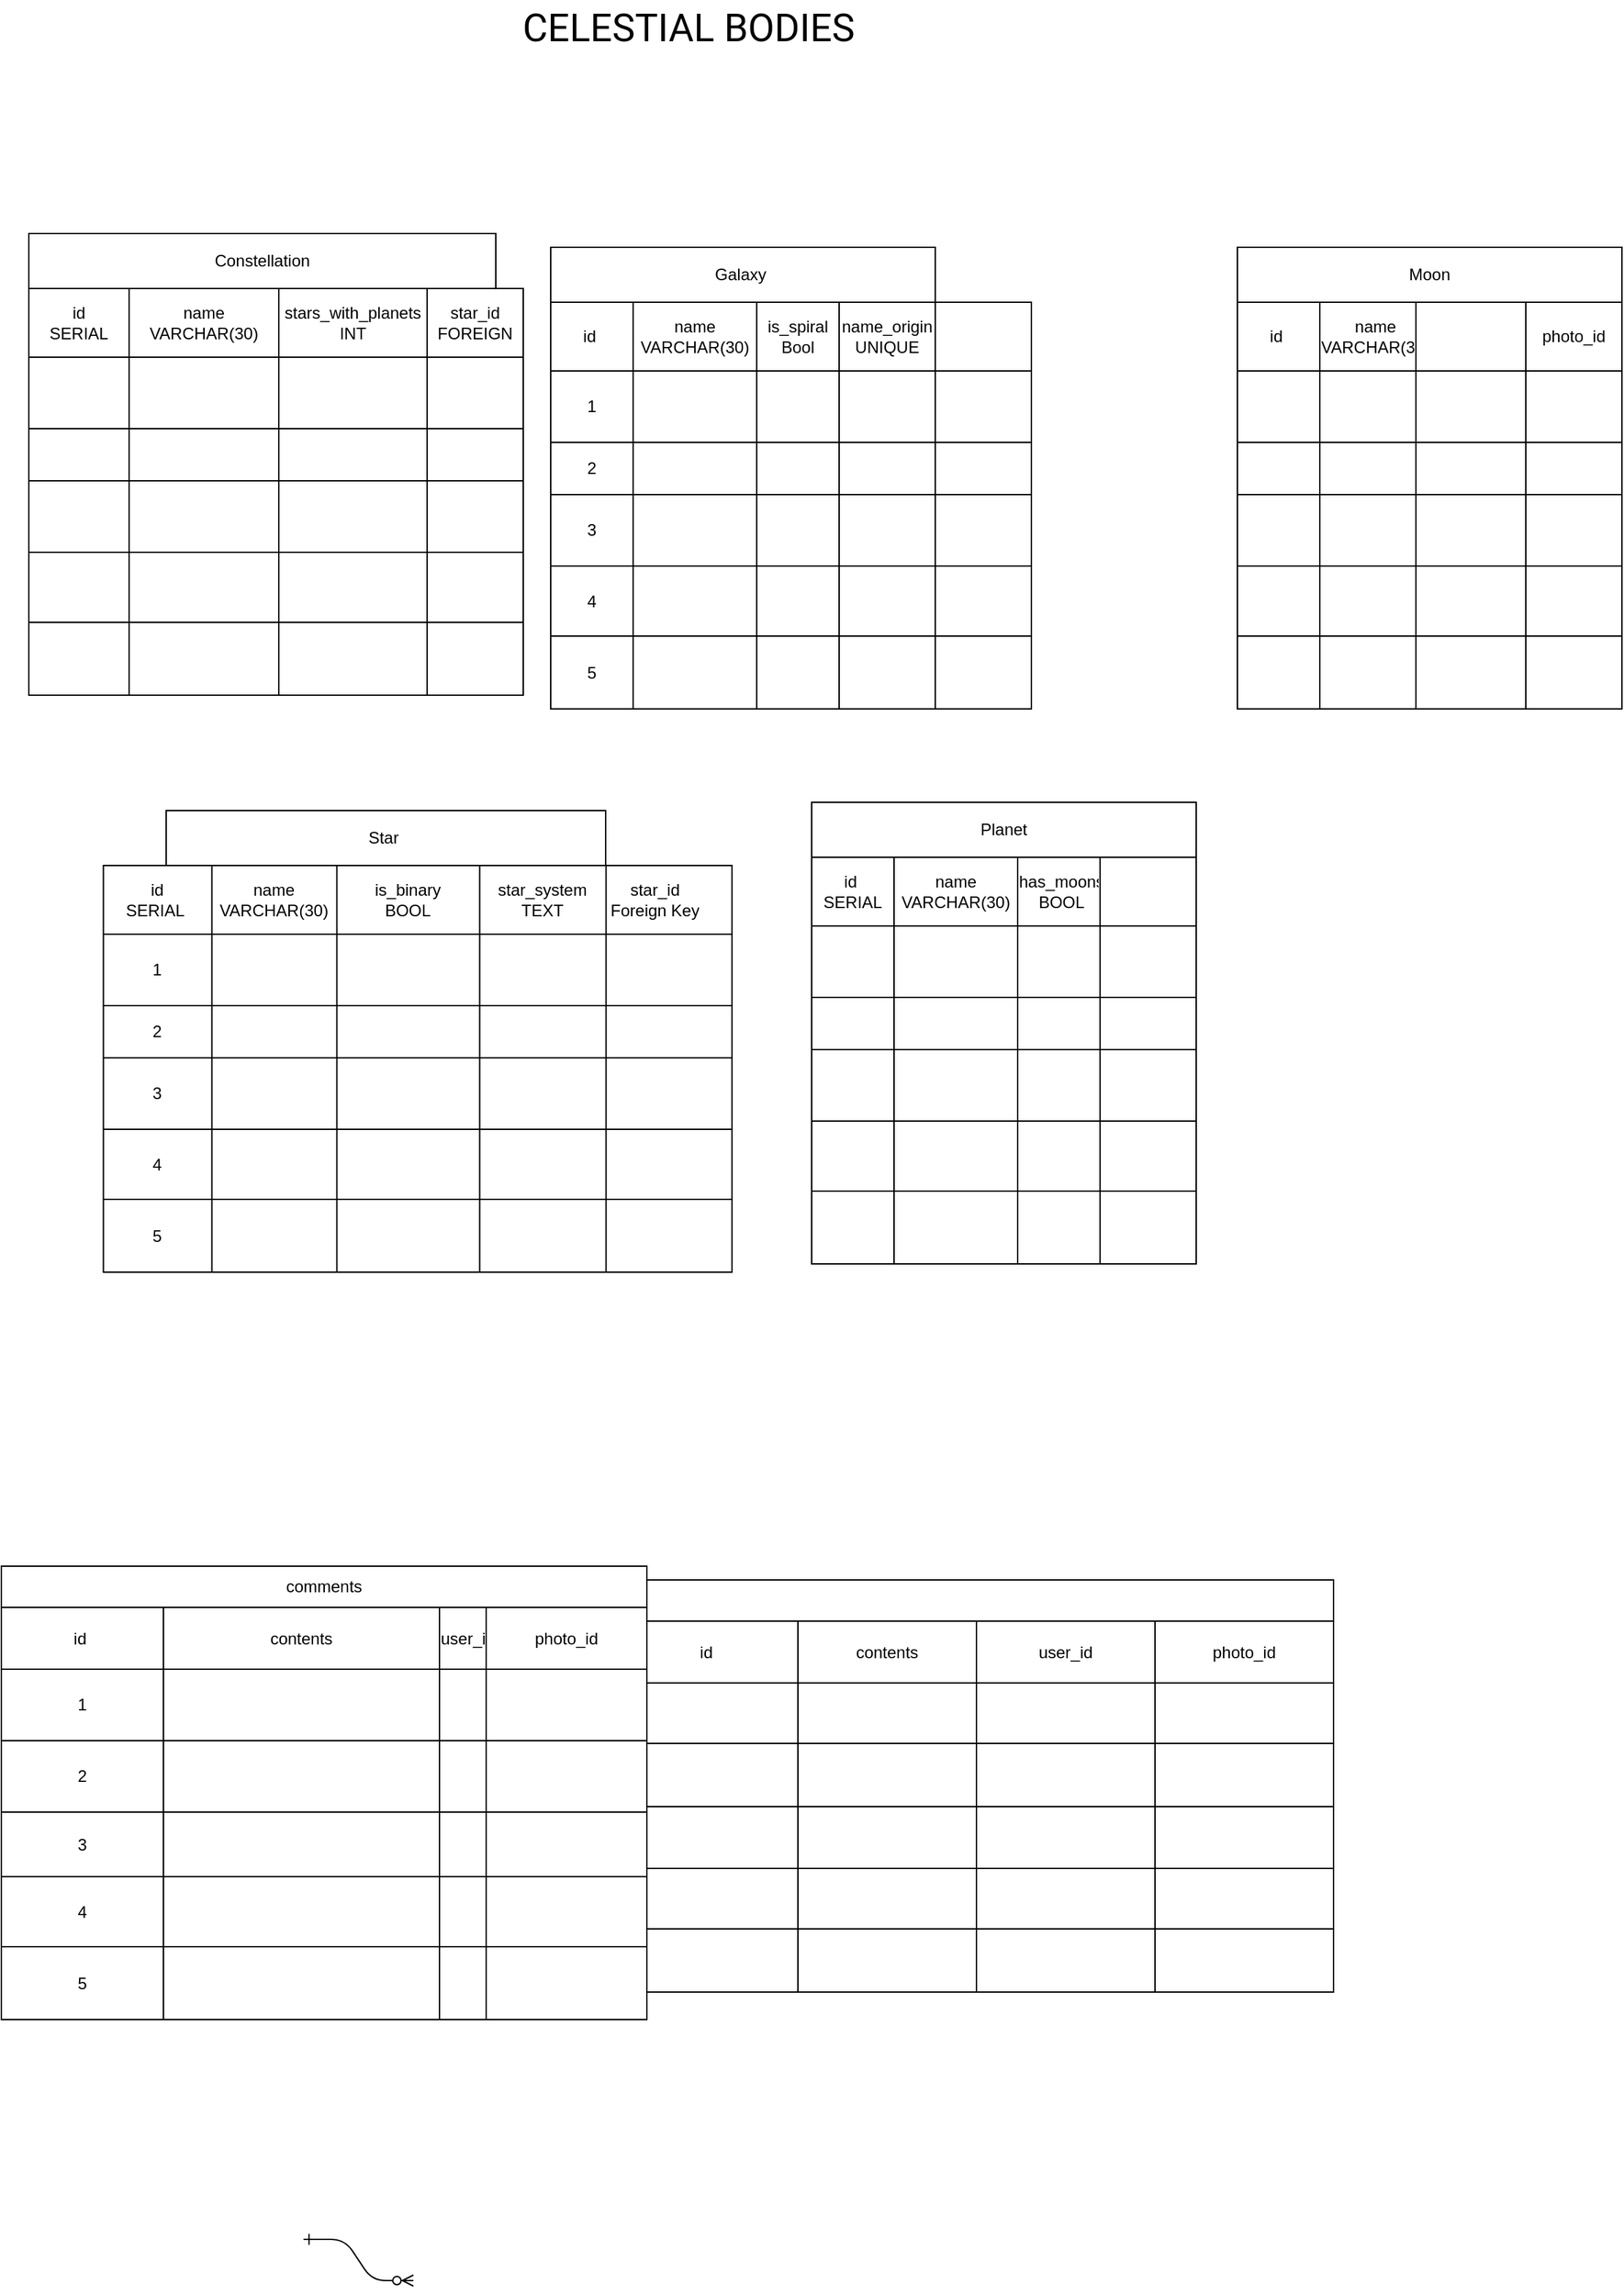 <mxfile version="19.0.3" type="github">
  <diagram id="R2lEEEUBdFMjLlhIrx00" name="Page-1">
    <mxGraphModel dx="1264" dy="2358" grid="1" gridSize="10" guides="1" tooltips="1" connect="1" arrows="1" fold="1" page="1" pageScale="1" pageWidth="1400" pageHeight="850" math="0" shadow="0" extFonts="Permanent Marker^https://fonts.googleapis.com/css?family=Permanent+Marker">
      <root>
        <mxCell id="0" />
        <mxCell id="1" parent="0" />
        <mxCell id="C-vyLk0tnHw3VtMMgP7b-1" value="" style="edgeStyle=entityRelationEdgeStyle;endArrow=ERzeroToMany;startArrow=ERone;endFill=1;startFill=0;" parent="1" edge="1">
          <mxGeometry width="100" height="100" relative="1" as="geometry">
            <mxPoint x="270" y="170" as="sourcePoint" />
            <mxPoint x="350" y="200" as="targetPoint" />
          </mxGeometry>
        </mxCell>
        <mxCell id="ho8TBk-qMLM5gt9E28SK-224" value="" style="group" parent="1" vertex="1" connectable="0">
          <mxGeometry x="500" y="-310" width="520" height="300" as="geometry" />
        </mxCell>
        <mxCell id="ho8TBk-qMLM5gt9E28SK-126" value="" style="shape=table;startSize=0;container=1;collapsible=0;childLayout=tableLayout;" parent="ho8TBk-qMLM5gt9E28SK-224" vertex="1">
          <mxGeometry y="30" width="520" height="270" as="geometry" />
        </mxCell>
        <mxCell id="ho8TBk-qMLM5gt9E28SK-127" style="shape=tableRow;horizontal=0;startSize=0;swimlaneHead=0;swimlaneBody=0;top=0;left=0;bottom=0;right=0;collapsible=0;dropTarget=0;fillColor=none;points=[[0,0.5],[1,0.5]];portConstraint=eastwest;" parent="ho8TBk-qMLM5gt9E28SK-126" vertex="1">
          <mxGeometry width="520" height="45" as="geometry" />
        </mxCell>
        <mxCell id="ho8TBk-qMLM5gt9E28SK-128" value="id&lt;span style=&quot;white-space: pre;&quot;&gt; &lt;/span&gt;" style="shape=partialRectangle;html=1;whiteSpace=wrap;connectable=0;overflow=hidden;fillColor=none;top=0;left=0;bottom=0;right=0;pointerEvents=1;" parent="ho8TBk-qMLM5gt9E28SK-127" vertex="1">
          <mxGeometry width="130" height="45" as="geometry">
            <mxRectangle width="130" height="45" as="alternateBounds" />
          </mxGeometry>
        </mxCell>
        <mxCell id="ho8TBk-qMLM5gt9E28SK-129" value="contents" style="shape=partialRectangle;html=1;whiteSpace=wrap;connectable=0;overflow=hidden;fillColor=none;top=0;left=0;bottom=0;right=0;pointerEvents=1;" parent="ho8TBk-qMLM5gt9E28SK-127" vertex="1">
          <mxGeometry x="130" width="130" height="45" as="geometry">
            <mxRectangle width="130" height="45" as="alternateBounds" />
          </mxGeometry>
        </mxCell>
        <mxCell id="ho8TBk-qMLM5gt9E28SK-130" value="user_id" style="shape=partialRectangle;html=1;whiteSpace=wrap;connectable=0;overflow=hidden;fillColor=none;top=0;left=0;bottom=0;right=0;pointerEvents=1;" parent="ho8TBk-qMLM5gt9E28SK-127" vertex="1">
          <mxGeometry x="260" width="130" height="45" as="geometry">
            <mxRectangle width="130" height="45" as="alternateBounds" />
          </mxGeometry>
        </mxCell>
        <mxCell id="ho8TBk-qMLM5gt9E28SK-131" value="photo_id" style="shape=partialRectangle;html=1;whiteSpace=wrap;connectable=0;overflow=hidden;fillColor=none;top=0;left=0;bottom=0;right=0;pointerEvents=1;" parent="ho8TBk-qMLM5gt9E28SK-127" vertex="1">
          <mxGeometry x="390" width="130" height="45" as="geometry">
            <mxRectangle width="130" height="45" as="alternateBounds" />
          </mxGeometry>
        </mxCell>
        <mxCell id="ho8TBk-qMLM5gt9E28SK-132" value="" style="shape=tableRow;horizontal=0;startSize=0;swimlaneHead=0;swimlaneBody=0;top=0;left=0;bottom=0;right=0;collapsible=0;dropTarget=0;fillColor=none;points=[[0,0.5],[1,0.5]];portConstraint=eastwest;" parent="ho8TBk-qMLM5gt9E28SK-126" vertex="1">
          <mxGeometry y="45" width="520" height="44" as="geometry" />
        </mxCell>
        <mxCell id="ho8TBk-qMLM5gt9E28SK-133" value="" style="shape=partialRectangle;html=1;whiteSpace=wrap;connectable=0;overflow=hidden;fillColor=none;top=0;left=0;bottom=0;right=0;pointerEvents=1;" parent="ho8TBk-qMLM5gt9E28SK-132" vertex="1">
          <mxGeometry width="130" height="44" as="geometry">
            <mxRectangle width="130" height="44" as="alternateBounds" />
          </mxGeometry>
        </mxCell>
        <mxCell id="ho8TBk-qMLM5gt9E28SK-134" value="" style="shape=partialRectangle;html=1;whiteSpace=wrap;connectable=0;overflow=hidden;fillColor=none;top=0;left=0;bottom=0;right=0;pointerEvents=1;" parent="ho8TBk-qMLM5gt9E28SK-132" vertex="1">
          <mxGeometry x="130" width="130" height="44" as="geometry">
            <mxRectangle width="130" height="44" as="alternateBounds" />
          </mxGeometry>
        </mxCell>
        <mxCell id="ho8TBk-qMLM5gt9E28SK-135" value="" style="shape=partialRectangle;html=1;whiteSpace=wrap;connectable=0;overflow=hidden;fillColor=none;top=0;left=0;bottom=0;right=0;pointerEvents=1;" parent="ho8TBk-qMLM5gt9E28SK-132" vertex="1">
          <mxGeometry x="260" width="130" height="44" as="geometry">
            <mxRectangle width="130" height="44" as="alternateBounds" />
          </mxGeometry>
        </mxCell>
        <mxCell id="ho8TBk-qMLM5gt9E28SK-136" value="" style="shape=partialRectangle;html=1;whiteSpace=wrap;connectable=0;overflow=hidden;fillColor=none;top=0;left=0;bottom=0;right=0;pointerEvents=1;" parent="ho8TBk-qMLM5gt9E28SK-132" vertex="1">
          <mxGeometry x="390" width="130" height="44" as="geometry">
            <mxRectangle width="130" height="44" as="alternateBounds" />
          </mxGeometry>
        </mxCell>
        <mxCell id="ho8TBk-qMLM5gt9E28SK-137" value="" style="shape=tableRow;horizontal=0;startSize=0;swimlaneHead=0;swimlaneBody=0;top=0;left=0;bottom=0;right=0;collapsible=0;dropTarget=0;fillColor=none;points=[[0,0.5],[1,0.5]];portConstraint=eastwest;" parent="ho8TBk-qMLM5gt9E28SK-126" vertex="1">
          <mxGeometry y="89" width="520" height="46" as="geometry" />
        </mxCell>
        <mxCell id="ho8TBk-qMLM5gt9E28SK-138" value="" style="shape=partialRectangle;html=1;whiteSpace=wrap;connectable=0;overflow=hidden;fillColor=none;top=0;left=0;bottom=0;right=0;pointerEvents=1;" parent="ho8TBk-qMLM5gt9E28SK-137" vertex="1">
          <mxGeometry width="130" height="46" as="geometry">
            <mxRectangle width="130" height="46" as="alternateBounds" />
          </mxGeometry>
        </mxCell>
        <mxCell id="ho8TBk-qMLM5gt9E28SK-139" value="" style="shape=partialRectangle;html=1;whiteSpace=wrap;connectable=0;overflow=hidden;fillColor=none;top=0;left=0;bottom=0;right=0;pointerEvents=1;" parent="ho8TBk-qMLM5gt9E28SK-137" vertex="1">
          <mxGeometry x="130" width="130" height="46" as="geometry">
            <mxRectangle width="130" height="46" as="alternateBounds" />
          </mxGeometry>
        </mxCell>
        <mxCell id="ho8TBk-qMLM5gt9E28SK-140" value="" style="shape=partialRectangle;html=1;whiteSpace=wrap;connectable=0;overflow=hidden;fillColor=none;top=0;left=0;bottom=0;right=0;pointerEvents=1;" parent="ho8TBk-qMLM5gt9E28SK-137" vertex="1">
          <mxGeometry x="260" width="130" height="46" as="geometry">
            <mxRectangle width="130" height="46" as="alternateBounds" />
          </mxGeometry>
        </mxCell>
        <mxCell id="ho8TBk-qMLM5gt9E28SK-141" value="" style="shape=partialRectangle;html=1;whiteSpace=wrap;connectable=0;overflow=hidden;fillColor=none;top=0;left=0;bottom=0;right=0;pointerEvents=1;" parent="ho8TBk-qMLM5gt9E28SK-137" vertex="1">
          <mxGeometry x="390" width="130" height="46" as="geometry">
            <mxRectangle width="130" height="46" as="alternateBounds" />
          </mxGeometry>
        </mxCell>
        <mxCell id="ho8TBk-qMLM5gt9E28SK-142" value="" style="shape=tableRow;horizontal=0;startSize=0;swimlaneHead=0;swimlaneBody=0;top=0;left=0;bottom=0;right=0;collapsible=0;dropTarget=0;fillColor=none;points=[[0,0.5],[1,0.5]];portConstraint=eastwest;" parent="ho8TBk-qMLM5gt9E28SK-126" vertex="1">
          <mxGeometry y="135" width="520" height="45" as="geometry" />
        </mxCell>
        <mxCell id="ho8TBk-qMLM5gt9E28SK-143" value="" style="shape=partialRectangle;html=1;whiteSpace=wrap;connectable=0;overflow=hidden;fillColor=none;top=0;left=0;bottom=0;right=0;pointerEvents=1;" parent="ho8TBk-qMLM5gt9E28SK-142" vertex="1">
          <mxGeometry width="130" height="45" as="geometry">
            <mxRectangle width="130" height="45" as="alternateBounds" />
          </mxGeometry>
        </mxCell>
        <mxCell id="ho8TBk-qMLM5gt9E28SK-144" value="" style="shape=partialRectangle;html=1;whiteSpace=wrap;connectable=0;overflow=hidden;fillColor=none;top=0;left=0;bottom=0;right=0;pointerEvents=1;" parent="ho8TBk-qMLM5gt9E28SK-142" vertex="1">
          <mxGeometry x="130" width="130" height="45" as="geometry">
            <mxRectangle width="130" height="45" as="alternateBounds" />
          </mxGeometry>
        </mxCell>
        <mxCell id="ho8TBk-qMLM5gt9E28SK-145" value="" style="shape=partialRectangle;html=1;whiteSpace=wrap;connectable=0;overflow=hidden;fillColor=none;top=0;left=0;bottom=0;right=0;pointerEvents=1;" parent="ho8TBk-qMLM5gt9E28SK-142" vertex="1">
          <mxGeometry x="260" width="130" height="45" as="geometry">
            <mxRectangle width="130" height="45" as="alternateBounds" />
          </mxGeometry>
        </mxCell>
        <mxCell id="ho8TBk-qMLM5gt9E28SK-146" value="" style="shape=partialRectangle;html=1;whiteSpace=wrap;connectable=0;overflow=hidden;fillColor=none;top=0;left=0;bottom=0;right=0;pointerEvents=1;" parent="ho8TBk-qMLM5gt9E28SK-142" vertex="1">
          <mxGeometry x="390" width="130" height="45" as="geometry">
            <mxRectangle width="130" height="45" as="alternateBounds" />
          </mxGeometry>
        </mxCell>
        <mxCell id="ho8TBk-qMLM5gt9E28SK-147" value="" style="shape=tableRow;horizontal=0;startSize=0;swimlaneHead=0;swimlaneBody=0;top=0;left=0;bottom=0;right=0;collapsible=0;dropTarget=0;fillColor=none;points=[[0,0.5],[1,0.5]];portConstraint=eastwest;" parent="ho8TBk-qMLM5gt9E28SK-126" vertex="1">
          <mxGeometry y="180" width="520" height="44" as="geometry" />
        </mxCell>
        <mxCell id="ho8TBk-qMLM5gt9E28SK-148" value="" style="shape=partialRectangle;html=1;whiteSpace=wrap;connectable=0;overflow=hidden;fillColor=none;top=0;left=0;bottom=0;right=0;pointerEvents=1;" parent="ho8TBk-qMLM5gt9E28SK-147" vertex="1">
          <mxGeometry width="130" height="44" as="geometry">
            <mxRectangle width="130" height="44" as="alternateBounds" />
          </mxGeometry>
        </mxCell>
        <mxCell id="ho8TBk-qMLM5gt9E28SK-149" value="" style="shape=partialRectangle;html=1;whiteSpace=wrap;connectable=0;overflow=hidden;fillColor=none;top=0;left=0;bottom=0;right=0;pointerEvents=1;" parent="ho8TBk-qMLM5gt9E28SK-147" vertex="1">
          <mxGeometry x="130" width="130" height="44" as="geometry">
            <mxRectangle width="130" height="44" as="alternateBounds" />
          </mxGeometry>
        </mxCell>
        <mxCell id="ho8TBk-qMLM5gt9E28SK-150" value="" style="shape=partialRectangle;html=1;whiteSpace=wrap;connectable=0;overflow=hidden;fillColor=none;top=0;left=0;bottom=0;right=0;pointerEvents=1;" parent="ho8TBk-qMLM5gt9E28SK-147" vertex="1">
          <mxGeometry x="260" width="130" height="44" as="geometry">
            <mxRectangle width="130" height="44" as="alternateBounds" />
          </mxGeometry>
        </mxCell>
        <mxCell id="ho8TBk-qMLM5gt9E28SK-151" value="" style="shape=partialRectangle;html=1;whiteSpace=wrap;connectable=0;overflow=hidden;fillColor=none;top=0;left=0;bottom=0;right=0;pointerEvents=1;" parent="ho8TBk-qMLM5gt9E28SK-147" vertex="1">
          <mxGeometry x="390" width="130" height="44" as="geometry">
            <mxRectangle width="130" height="44" as="alternateBounds" />
          </mxGeometry>
        </mxCell>
        <mxCell id="ho8TBk-qMLM5gt9E28SK-152" value="" style="shape=tableRow;horizontal=0;startSize=0;swimlaneHead=0;swimlaneBody=0;top=0;left=0;bottom=0;right=0;collapsible=0;dropTarget=0;fillColor=none;points=[[0,0.5],[1,0.5]];portConstraint=eastwest;" parent="ho8TBk-qMLM5gt9E28SK-126" vertex="1">
          <mxGeometry y="224" width="520" height="46" as="geometry" />
        </mxCell>
        <mxCell id="ho8TBk-qMLM5gt9E28SK-153" value="" style="shape=partialRectangle;html=1;whiteSpace=wrap;connectable=0;overflow=hidden;fillColor=none;top=0;left=0;bottom=0;right=0;pointerEvents=1;" parent="ho8TBk-qMLM5gt9E28SK-152" vertex="1">
          <mxGeometry width="130" height="46" as="geometry">
            <mxRectangle width="130" height="46" as="alternateBounds" />
          </mxGeometry>
        </mxCell>
        <mxCell id="ho8TBk-qMLM5gt9E28SK-154" value="" style="shape=partialRectangle;html=1;whiteSpace=wrap;connectable=0;overflow=hidden;fillColor=none;top=0;left=0;bottom=0;right=0;pointerEvents=1;" parent="ho8TBk-qMLM5gt9E28SK-152" vertex="1">
          <mxGeometry x="130" width="130" height="46" as="geometry">
            <mxRectangle width="130" height="46" as="alternateBounds" />
          </mxGeometry>
        </mxCell>
        <mxCell id="ho8TBk-qMLM5gt9E28SK-155" value="" style="shape=partialRectangle;html=1;whiteSpace=wrap;connectable=0;overflow=hidden;fillColor=none;top=0;left=0;bottom=0;right=0;pointerEvents=1;" parent="ho8TBk-qMLM5gt9E28SK-152" vertex="1">
          <mxGeometry x="260" width="130" height="46" as="geometry">
            <mxRectangle width="130" height="46" as="alternateBounds" />
          </mxGeometry>
        </mxCell>
        <mxCell id="ho8TBk-qMLM5gt9E28SK-156" value="" style="shape=partialRectangle;html=1;whiteSpace=wrap;connectable=0;overflow=hidden;fillColor=none;top=0;left=0;bottom=0;right=0;pointerEvents=1;" parent="ho8TBk-qMLM5gt9E28SK-152" vertex="1">
          <mxGeometry x="390" width="130" height="46" as="geometry">
            <mxRectangle width="130" height="46" as="alternateBounds" />
          </mxGeometry>
        </mxCell>
        <mxCell id="ho8TBk-qMLM5gt9E28SK-222" value="" style="whiteSpace=wrap;html=1;" parent="ho8TBk-qMLM5gt9E28SK-224" vertex="1">
          <mxGeometry width="520" height="30" as="geometry" />
        </mxCell>
        <mxCell id="ho8TBk-qMLM5gt9E28SK-225" value="" style="group" parent="1" vertex="1" connectable="0">
          <mxGeometry x="130" y="-540" width="390" height="550" as="geometry" />
        </mxCell>
        <mxCell id="ho8TBk-qMLM5gt9E28SK-223" value="3" style="group" parent="ho8TBk-qMLM5gt9E28SK-225" vertex="1" connectable="0">
          <mxGeometry x="-80" y="220" width="470" height="330" as="geometry" />
        </mxCell>
        <mxCell id="ho8TBk-qMLM5gt9E28SK-95" value="" style="shape=table;startSize=0;container=1;collapsible=0;childLayout=tableLayout;" parent="ho8TBk-qMLM5gt9E28SK-223" vertex="1">
          <mxGeometry y="30" width="470" height="300" as="geometry" />
        </mxCell>
        <mxCell id="ho8TBk-qMLM5gt9E28SK-96" style="shape=tableRow;horizontal=0;startSize=0;swimlaneHead=0;swimlaneBody=0;top=0;left=0;bottom=0;right=0;collapsible=0;dropTarget=0;fillColor=none;points=[[0,0.5],[1,0.5]];portConstraint=eastwest;" parent="ho8TBk-qMLM5gt9E28SK-95" vertex="1">
          <mxGeometry width="470" height="45" as="geometry" />
        </mxCell>
        <mxCell id="ho8TBk-qMLM5gt9E28SK-97" value="id&lt;span style=&quot;white-space: pre;&quot;&gt; &lt;/span&gt;" style="shape=partialRectangle;html=1;whiteSpace=wrap;connectable=0;overflow=hidden;fillColor=none;top=0;left=0;bottom=0;right=0;pointerEvents=1;" parent="ho8TBk-qMLM5gt9E28SK-96" vertex="1">
          <mxGeometry width="118" height="45" as="geometry">
            <mxRectangle width="118" height="45" as="alternateBounds" />
          </mxGeometry>
        </mxCell>
        <mxCell id="ho8TBk-qMLM5gt9E28SK-98" value="contents" style="shape=partialRectangle;html=1;whiteSpace=wrap;connectable=0;overflow=hidden;fillColor=none;top=0;left=0;bottom=0;right=0;pointerEvents=1;" parent="ho8TBk-qMLM5gt9E28SK-96" vertex="1">
          <mxGeometry x="118" width="201" height="45" as="geometry">
            <mxRectangle width="201" height="45" as="alternateBounds" />
          </mxGeometry>
        </mxCell>
        <mxCell id="ho8TBk-qMLM5gt9E28SK-99" value="user_id" style="shape=partialRectangle;html=1;whiteSpace=wrap;connectable=0;overflow=hidden;fillColor=none;top=0;left=0;bottom=0;right=0;pointerEvents=1;" parent="ho8TBk-qMLM5gt9E28SK-96" vertex="1">
          <mxGeometry x="319" width="34" height="45" as="geometry">
            <mxRectangle width="34" height="45" as="alternateBounds" />
          </mxGeometry>
        </mxCell>
        <mxCell id="ho8TBk-qMLM5gt9E28SK-100" value="photo_id" style="shape=partialRectangle;html=1;whiteSpace=wrap;connectable=0;overflow=hidden;fillColor=none;top=0;left=0;bottom=0;right=0;pointerEvents=1;" parent="ho8TBk-qMLM5gt9E28SK-96" vertex="1">
          <mxGeometry x="353" width="117" height="45" as="geometry">
            <mxRectangle width="117" height="45" as="alternateBounds" />
          </mxGeometry>
        </mxCell>
        <mxCell id="ho8TBk-qMLM5gt9E28SK-101" value="" style="shape=tableRow;horizontal=0;startSize=0;swimlaneHead=0;swimlaneBody=0;top=0;left=0;bottom=0;right=0;collapsible=0;dropTarget=0;fillColor=none;points=[[0,0.5],[1,0.5]];portConstraint=eastwest;" parent="ho8TBk-qMLM5gt9E28SK-95" vertex="1">
          <mxGeometry y="45" width="470" height="52" as="geometry" />
        </mxCell>
        <mxCell id="ho8TBk-qMLM5gt9E28SK-102" value="1" style="shape=partialRectangle;html=1;whiteSpace=wrap;connectable=0;overflow=hidden;fillColor=none;top=0;left=0;bottom=0;right=0;pointerEvents=1;" parent="ho8TBk-qMLM5gt9E28SK-101" vertex="1">
          <mxGeometry width="118" height="52" as="geometry">
            <mxRectangle width="118" height="52" as="alternateBounds" />
          </mxGeometry>
        </mxCell>
        <mxCell id="ho8TBk-qMLM5gt9E28SK-103" value="" style="shape=partialRectangle;html=1;whiteSpace=wrap;connectable=0;overflow=hidden;fillColor=none;top=0;left=0;bottom=0;right=0;pointerEvents=1;fontSize=9;" parent="ho8TBk-qMLM5gt9E28SK-101" vertex="1">
          <mxGeometry x="118" width="201" height="52" as="geometry">
            <mxRectangle width="201" height="52" as="alternateBounds" />
          </mxGeometry>
        </mxCell>
        <mxCell id="ho8TBk-qMLM5gt9E28SK-104" value="" style="shape=partialRectangle;html=1;whiteSpace=wrap;connectable=0;overflow=hidden;fillColor=none;top=0;left=0;bottom=0;right=0;pointerEvents=1;" parent="ho8TBk-qMLM5gt9E28SK-101" vertex="1">
          <mxGeometry x="319" width="34" height="52" as="geometry">
            <mxRectangle width="34" height="52" as="alternateBounds" />
          </mxGeometry>
        </mxCell>
        <mxCell id="ho8TBk-qMLM5gt9E28SK-105" value="" style="shape=partialRectangle;html=1;whiteSpace=wrap;connectable=0;overflow=hidden;fillColor=none;top=0;left=0;bottom=0;right=0;pointerEvents=1;" parent="ho8TBk-qMLM5gt9E28SK-101" vertex="1">
          <mxGeometry x="353" width="117" height="52" as="geometry">
            <mxRectangle width="117" height="52" as="alternateBounds" />
          </mxGeometry>
        </mxCell>
        <mxCell id="ho8TBk-qMLM5gt9E28SK-111" value="" style="shape=tableRow;horizontal=0;startSize=0;swimlaneHead=0;swimlaneBody=0;top=0;left=0;bottom=0;right=0;collapsible=0;dropTarget=0;fillColor=none;points=[[0,0.5],[1,0.5]];portConstraint=eastwest;" parent="ho8TBk-qMLM5gt9E28SK-95" vertex="1">
          <mxGeometry y="97" width="470" height="52" as="geometry" />
        </mxCell>
        <mxCell id="ho8TBk-qMLM5gt9E28SK-112" value="2" style="shape=partialRectangle;html=1;whiteSpace=wrap;connectable=0;overflow=hidden;fillColor=none;top=0;left=0;bottom=0;right=0;pointerEvents=1;" parent="ho8TBk-qMLM5gt9E28SK-111" vertex="1">
          <mxGeometry width="118" height="52" as="geometry">
            <mxRectangle width="118" height="52" as="alternateBounds" />
          </mxGeometry>
        </mxCell>
        <mxCell id="ho8TBk-qMLM5gt9E28SK-113" value="" style="shape=partialRectangle;html=1;whiteSpace=wrap;connectable=0;overflow=hidden;fillColor=none;top=0;left=0;bottom=0;right=0;pointerEvents=1;" parent="ho8TBk-qMLM5gt9E28SK-111" vertex="1">
          <mxGeometry x="118" width="201" height="52" as="geometry">
            <mxRectangle width="201" height="52" as="alternateBounds" />
          </mxGeometry>
        </mxCell>
        <mxCell id="ho8TBk-qMLM5gt9E28SK-114" value="" style="shape=partialRectangle;html=1;whiteSpace=wrap;connectable=0;overflow=hidden;fillColor=none;top=0;left=0;bottom=0;right=0;pointerEvents=1;" parent="ho8TBk-qMLM5gt9E28SK-111" vertex="1">
          <mxGeometry x="319" width="34" height="52" as="geometry">
            <mxRectangle width="34" height="52" as="alternateBounds" />
          </mxGeometry>
        </mxCell>
        <mxCell id="ho8TBk-qMLM5gt9E28SK-115" value="" style="shape=partialRectangle;html=1;whiteSpace=wrap;connectable=0;overflow=hidden;fillColor=none;top=0;left=0;bottom=0;right=0;pointerEvents=1;" parent="ho8TBk-qMLM5gt9E28SK-111" vertex="1">
          <mxGeometry x="353" width="117" height="52" as="geometry">
            <mxRectangle width="117" height="52" as="alternateBounds" />
          </mxGeometry>
        </mxCell>
        <mxCell id="ho8TBk-qMLM5gt9E28SK-106" value="" style="shape=tableRow;horizontal=0;startSize=0;swimlaneHead=0;swimlaneBody=0;top=0;left=0;bottom=0;right=0;collapsible=0;dropTarget=0;fillColor=none;points=[[0,0.5],[1,0.5]];portConstraint=eastwest;" parent="ho8TBk-qMLM5gt9E28SK-95" vertex="1">
          <mxGeometry y="149" width="470" height="47" as="geometry" />
        </mxCell>
        <mxCell id="ho8TBk-qMLM5gt9E28SK-107" value="3" style="shape=partialRectangle;html=1;whiteSpace=wrap;connectable=0;overflow=hidden;fillColor=none;top=0;left=0;bottom=0;right=0;pointerEvents=1;" parent="ho8TBk-qMLM5gt9E28SK-106" vertex="1">
          <mxGeometry width="118" height="47" as="geometry">
            <mxRectangle width="118" height="47" as="alternateBounds" />
          </mxGeometry>
        </mxCell>
        <mxCell id="ho8TBk-qMLM5gt9E28SK-108" value="" style="shape=partialRectangle;html=1;whiteSpace=wrap;connectable=0;overflow=hidden;fillColor=none;top=0;left=0;bottom=0;right=0;pointerEvents=1;" parent="ho8TBk-qMLM5gt9E28SK-106" vertex="1">
          <mxGeometry x="118" width="201" height="47" as="geometry">
            <mxRectangle width="201" height="47" as="alternateBounds" />
          </mxGeometry>
        </mxCell>
        <mxCell id="ho8TBk-qMLM5gt9E28SK-109" value="" style="shape=partialRectangle;html=1;whiteSpace=wrap;connectable=0;overflow=hidden;fillColor=none;top=0;left=0;bottom=0;right=0;pointerEvents=1;" parent="ho8TBk-qMLM5gt9E28SK-106" vertex="1">
          <mxGeometry x="319" width="34" height="47" as="geometry">
            <mxRectangle width="34" height="47" as="alternateBounds" />
          </mxGeometry>
        </mxCell>
        <mxCell id="ho8TBk-qMLM5gt9E28SK-110" value="" style="shape=partialRectangle;html=1;whiteSpace=wrap;connectable=0;overflow=hidden;fillColor=none;top=0;left=0;bottom=0;right=0;pointerEvents=1;" parent="ho8TBk-qMLM5gt9E28SK-106" vertex="1">
          <mxGeometry x="353" width="117" height="47" as="geometry">
            <mxRectangle width="117" height="47" as="alternateBounds" />
          </mxGeometry>
        </mxCell>
        <mxCell id="ho8TBk-qMLM5gt9E28SK-116" value="" style="shape=tableRow;horizontal=0;startSize=0;swimlaneHead=0;swimlaneBody=0;top=0;left=0;bottom=0;right=0;collapsible=0;dropTarget=0;fillColor=none;points=[[0,0.5],[1,0.5]];portConstraint=eastwest;" parent="ho8TBk-qMLM5gt9E28SK-95" vertex="1">
          <mxGeometry y="196" width="470" height="51" as="geometry" />
        </mxCell>
        <mxCell id="ho8TBk-qMLM5gt9E28SK-117" value="4" style="shape=partialRectangle;html=1;whiteSpace=wrap;connectable=0;overflow=hidden;fillColor=none;top=0;left=0;bottom=0;right=0;pointerEvents=1;" parent="ho8TBk-qMLM5gt9E28SK-116" vertex="1">
          <mxGeometry width="118" height="51" as="geometry">
            <mxRectangle width="118" height="51" as="alternateBounds" />
          </mxGeometry>
        </mxCell>
        <mxCell id="ho8TBk-qMLM5gt9E28SK-118" value="" style="shape=partialRectangle;html=1;whiteSpace=wrap;connectable=0;overflow=hidden;fillColor=none;top=0;left=0;bottom=0;right=0;pointerEvents=1;" parent="ho8TBk-qMLM5gt9E28SK-116" vertex="1">
          <mxGeometry x="118" width="201" height="51" as="geometry">
            <mxRectangle width="201" height="51" as="alternateBounds" />
          </mxGeometry>
        </mxCell>
        <mxCell id="ho8TBk-qMLM5gt9E28SK-119" value="" style="shape=partialRectangle;html=1;whiteSpace=wrap;connectable=0;overflow=hidden;fillColor=none;top=0;left=0;bottom=0;right=0;pointerEvents=1;" parent="ho8TBk-qMLM5gt9E28SK-116" vertex="1">
          <mxGeometry x="319" width="34" height="51" as="geometry">
            <mxRectangle width="34" height="51" as="alternateBounds" />
          </mxGeometry>
        </mxCell>
        <mxCell id="ho8TBk-qMLM5gt9E28SK-120" value="" style="shape=partialRectangle;html=1;whiteSpace=wrap;connectable=0;overflow=hidden;fillColor=none;top=0;left=0;bottom=0;right=0;pointerEvents=1;" parent="ho8TBk-qMLM5gt9E28SK-116" vertex="1">
          <mxGeometry x="353" width="117" height="51" as="geometry">
            <mxRectangle width="117" height="51" as="alternateBounds" />
          </mxGeometry>
        </mxCell>
        <mxCell id="ho8TBk-qMLM5gt9E28SK-121" value="" style="shape=tableRow;horizontal=0;startSize=0;swimlaneHead=0;swimlaneBody=0;top=0;left=0;bottom=0;right=0;collapsible=0;dropTarget=0;fillColor=none;points=[[0,0.5],[1,0.5]];portConstraint=eastwest;" parent="ho8TBk-qMLM5gt9E28SK-95" vertex="1">
          <mxGeometry y="247" width="470" height="53" as="geometry" />
        </mxCell>
        <mxCell id="ho8TBk-qMLM5gt9E28SK-122" value="5" style="shape=partialRectangle;html=1;whiteSpace=wrap;connectable=0;overflow=hidden;fillColor=none;top=0;left=0;bottom=0;right=0;pointerEvents=1;" parent="ho8TBk-qMLM5gt9E28SK-121" vertex="1">
          <mxGeometry width="118" height="53" as="geometry">
            <mxRectangle width="118" height="53" as="alternateBounds" />
          </mxGeometry>
        </mxCell>
        <mxCell id="ho8TBk-qMLM5gt9E28SK-123" value="" style="shape=partialRectangle;html=1;whiteSpace=wrap;connectable=0;overflow=hidden;fillColor=none;top=0;left=0;bottom=0;right=0;pointerEvents=1;" parent="ho8TBk-qMLM5gt9E28SK-121" vertex="1">
          <mxGeometry x="118" width="201" height="53" as="geometry">
            <mxRectangle width="201" height="53" as="alternateBounds" />
          </mxGeometry>
        </mxCell>
        <mxCell id="ho8TBk-qMLM5gt9E28SK-124" value="" style="shape=partialRectangle;html=1;whiteSpace=wrap;connectable=0;overflow=hidden;fillColor=none;top=0;left=0;bottom=0;right=0;pointerEvents=1;" parent="ho8TBk-qMLM5gt9E28SK-121" vertex="1">
          <mxGeometry x="319" width="34" height="53" as="geometry">
            <mxRectangle width="34" height="53" as="alternateBounds" />
          </mxGeometry>
        </mxCell>
        <mxCell id="ho8TBk-qMLM5gt9E28SK-125" value="" style="shape=partialRectangle;html=1;whiteSpace=wrap;connectable=0;overflow=hidden;fillColor=none;top=0;left=0;bottom=0;right=0;pointerEvents=1;" parent="ho8TBk-qMLM5gt9E28SK-121" vertex="1">
          <mxGeometry x="353" width="117" height="53" as="geometry">
            <mxRectangle width="117" height="53" as="alternateBounds" />
          </mxGeometry>
        </mxCell>
        <mxCell id="ho8TBk-qMLM5gt9E28SK-221" value="comments" style="whiteSpace=wrap;html=1;" parent="ho8TBk-qMLM5gt9E28SK-223" vertex="1">
          <mxGeometry width="470" height="30" as="geometry" />
        </mxCell>
        <mxCell id="zziT8WP_Pcx8V6tpCFo--1" value="&lt;font face=&quot;Roboto&quot; data-font-src=&quot;https://fonts.googleapis.com/css?family=Roboto&quot; style=&quot;font-size: 28px;&quot;&gt;CELESTIAL BODIES&lt;/font&gt;" style="text;html=1;align=center;verticalAlign=middle;resizable=0;points=[];autosize=1;strokeColor=none;fillColor=none;fontSize=28;fontFamily=Permanent Marker;fontSource=https%3A%2F%2Ffonts.googleapis.com%2Fcss%3Ffamily%3DPermanent%2BMarker;" vertex="1" parent="1">
          <mxGeometry x="420" y="-1460" width="260" height="40" as="geometry" />
        </mxCell>
        <mxCell id="zziT8WP_Pcx8V6tpCFo--3" value="" style="group" vertex="1" connectable="0" parent="1">
          <mxGeometry x="170" y="-870" width="401.996" height="336" as="geometry" />
        </mxCell>
        <mxCell id="ho8TBk-qMLM5gt9E28SK-157" value="Star&amp;nbsp;" style="whiteSpace=wrap;html=1;" parent="zziT8WP_Pcx8V6tpCFo--3" vertex="1">
          <mxGeometry width="320.0" height="40" as="geometry" />
        </mxCell>
        <mxCell id="ho8TBk-qMLM5gt9E28SK-51" value="" style="shape=table;startSize=0;container=1;collapsible=0;childLayout=tableLayout;" parent="zziT8WP_Pcx8V6tpCFo--3" vertex="1">
          <mxGeometry x="-45.714" y="40" width="457.714" height="296" as="geometry" />
        </mxCell>
        <mxCell id="ho8TBk-qMLM5gt9E28SK-88" style="shape=tableRow;horizontal=0;startSize=0;swimlaneHead=0;swimlaneBody=0;top=0;left=0;bottom=0;right=0;collapsible=0;dropTarget=0;fillColor=none;points=[[0,0.5],[1,0.5]];portConstraint=eastwest;" parent="ho8TBk-qMLM5gt9E28SK-51" vertex="1">
          <mxGeometry width="457.714" height="50" as="geometry" />
        </mxCell>
        <mxCell id="ho8TBk-qMLM5gt9E28SK-89" value="id&lt;br&gt;&lt;span style=&quot;white-space: pre;&quot;&gt;SERIAL &lt;/span&gt;" style="shape=partialRectangle;html=1;whiteSpace=wrap;connectable=0;overflow=hidden;fillColor=none;top=0;left=0;bottom=0;right=0;pointerEvents=1;" parent="ho8TBk-qMLM5gt9E28SK-88" vertex="1">
          <mxGeometry width="79" height="50" as="geometry">
            <mxRectangle width="79" height="50" as="alternateBounds" />
          </mxGeometry>
        </mxCell>
        <mxCell id="ho8TBk-qMLM5gt9E28SK-90" value="name&lt;br&gt;VARCHAR(30)" style="shape=partialRectangle;html=1;whiteSpace=wrap;connectable=0;overflow=hidden;fillColor=none;top=0;left=0;bottom=0;right=0;pointerEvents=1;" parent="ho8TBk-qMLM5gt9E28SK-88" vertex="1">
          <mxGeometry x="79" width="91" height="50" as="geometry">
            <mxRectangle width="91" height="50" as="alternateBounds" />
          </mxGeometry>
        </mxCell>
        <mxCell id="ho8TBk-qMLM5gt9E28SK-91" value="is_binary&lt;br&gt;BOOL" style="shape=partialRectangle;html=1;whiteSpace=wrap;connectable=0;overflow=hidden;fillColor=none;top=0;left=0;bottom=0;right=0;pointerEvents=1;" parent="ho8TBk-qMLM5gt9E28SK-88" vertex="1">
          <mxGeometry x="170" width="104" height="50" as="geometry">
            <mxRectangle width="104" height="50" as="alternateBounds" />
          </mxGeometry>
        </mxCell>
        <mxCell id="ho8TBk-qMLM5gt9E28SK-92" value="star_system&lt;br&gt;TEXT" style="shape=partialRectangle;html=1;whiteSpace=wrap;connectable=0;overflow=hidden;fillColor=none;top=0;left=0;bottom=0;right=0;pointerEvents=1;" parent="ho8TBk-qMLM5gt9E28SK-88" vertex="1">
          <mxGeometry x="274" width="92" height="50" as="geometry">
            <mxRectangle width="92" height="50" as="alternateBounds" />
          </mxGeometry>
        </mxCell>
        <mxCell id="zziT8WP_Pcx8V6tpCFo--206" style="shape=partialRectangle;html=1;whiteSpace=wrap;connectable=0;overflow=hidden;fillColor=none;top=0;left=0;bottom=0;right=0;pointerEvents=1;" vertex="1" parent="ho8TBk-qMLM5gt9E28SK-88">
          <mxGeometry x="366" width="92" height="50" as="geometry">
            <mxRectangle width="92" height="50" as="alternateBounds" />
          </mxGeometry>
        </mxCell>
        <mxCell id="ho8TBk-qMLM5gt9E28SK-58" value="" style="shape=tableRow;horizontal=0;startSize=0;swimlaneHead=0;swimlaneBody=0;top=0;left=0;bottom=0;right=0;collapsible=0;dropTarget=0;fillColor=none;points=[[0,0.5],[1,0.5]];portConstraint=eastwest;" parent="ho8TBk-qMLM5gt9E28SK-51" vertex="1">
          <mxGeometry y="50" width="457.714" height="52" as="geometry" />
        </mxCell>
        <mxCell id="ho8TBk-qMLM5gt9E28SK-59" value="1" style="shape=partialRectangle;html=1;whiteSpace=wrap;connectable=0;overflow=hidden;fillColor=none;top=0;left=0;bottom=0;right=0;pointerEvents=1;" parent="ho8TBk-qMLM5gt9E28SK-58" vertex="1">
          <mxGeometry width="79" height="52" as="geometry">
            <mxRectangle width="79" height="52" as="alternateBounds" />
          </mxGeometry>
        </mxCell>
        <mxCell id="ho8TBk-qMLM5gt9E28SK-60" value="" style="shape=partialRectangle;html=1;whiteSpace=wrap;connectable=0;overflow=hidden;fillColor=none;top=0;left=0;bottom=0;right=0;pointerEvents=1;" parent="ho8TBk-qMLM5gt9E28SK-58" vertex="1">
          <mxGeometry x="79" width="91" height="52" as="geometry">
            <mxRectangle width="91" height="52" as="alternateBounds" />
          </mxGeometry>
        </mxCell>
        <mxCell id="ho8TBk-qMLM5gt9E28SK-61" value="" style="shape=partialRectangle;html=1;whiteSpace=wrap;connectable=0;overflow=hidden;fillColor=none;top=0;left=0;bottom=0;right=0;pointerEvents=1;" parent="ho8TBk-qMLM5gt9E28SK-58" vertex="1">
          <mxGeometry x="170" width="104" height="52" as="geometry">
            <mxRectangle width="104" height="52" as="alternateBounds" />
          </mxGeometry>
        </mxCell>
        <mxCell id="ho8TBk-qMLM5gt9E28SK-62" value="" style="shape=partialRectangle;html=1;whiteSpace=wrap;connectable=0;overflow=hidden;fillColor=none;top=0;left=0;bottom=0;right=0;pointerEvents=1;" parent="ho8TBk-qMLM5gt9E28SK-58" vertex="1">
          <mxGeometry x="274" width="92" height="52" as="geometry">
            <mxRectangle width="92" height="52" as="alternateBounds" />
          </mxGeometry>
        </mxCell>
        <mxCell id="zziT8WP_Pcx8V6tpCFo--207" style="shape=partialRectangle;html=1;whiteSpace=wrap;connectable=0;overflow=hidden;fillColor=none;top=0;left=0;bottom=0;right=0;pointerEvents=1;" vertex="1" parent="ho8TBk-qMLM5gt9E28SK-58">
          <mxGeometry x="366" width="92" height="52" as="geometry">
            <mxRectangle width="92" height="52" as="alternateBounds" />
          </mxGeometry>
        </mxCell>
        <mxCell id="ho8TBk-qMLM5gt9E28SK-64" value="" style="shape=tableRow;horizontal=0;startSize=0;swimlaneHead=0;swimlaneBody=0;top=0;left=0;bottom=0;right=0;collapsible=0;dropTarget=0;fillColor=none;points=[[0,0.5],[1,0.5]];portConstraint=eastwest;" parent="ho8TBk-qMLM5gt9E28SK-51" vertex="1">
          <mxGeometry y="102" width="457.714" height="38" as="geometry" />
        </mxCell>
        <mxCell id="ho8TBk-qMLM5gt9E28SK-65" value="2" style="shape=partialRectangle;html=1;whiteSpace=wrap;connectable=0;overflow=hidden;fillColor=none;top=0;left=0;bottom=0;right=0;pointerEvents=1;" parent="ho8TBk-qMLM5gt9E28SK-64" vertex="1">
          <mxGeometry width="79" height="38" as="geometry">
            <mxRectangle width="79" height="38" as="alternateBounds" />
          </mxGeometry>
        </mxCell>
        <mxCell id="ho8TBk-qMLM5gt9E28SK-66" value="" style="shape=partialRectangle;html=1;whiteSpace=wrap;connectable=0;overflow=hidden;fillColor=none;top=0;left=0;bottom=0;right=0;pointerEvents=1;" parent="ho8TBk-qMLM5gt9E28SK-64" vertex="1">
          <mxGeometry x="79" width="91" height="38" as="geometry">
            <mxRectangle width="91" height="38" as="alternateBounds" />
          </mxGeometry>
        </mxCell>
        <mxCell id="ho8TBk-qMLM5gt9E28SK-67" value="" style="shape=partialRectangle;html=1;whiteSpace=wrap;connectable=0;overflow=hidden;fillColor=none;top=0;left=0;bottom=0;right=0;pointerEvents=1;" parent="ho8TBk-qMLM5gt9E28SK-64" vertex="1">
          <mxGeometry x="170" width="104" height="38" as="geometry">
            <mxRectangle width="104" height="38" as="alternateBounds" />
          </mxGeometry>
        </mxCell>
        <mxCell id="ho8TBk-qMLM5gt9E28SK-68" value="" style="shape=partialRectangle;html=1;whiteSpace=wrap;connectable=0;overflow=hidden;fillColor=none;top=0;left=0;bottom=0;right=0;pointerEvents=1;" parent="ho8TBk-qMLM5gt9E28SK-64" vertex="1">
          <mxGeometry x="274" width="92" height="38" as="geometry">
            <mxRectangle width="92" height="38" as="alternateBounds" />
          </mxGeometry>
        </mxCell>
        <mxCell id="zziT8WP_Pcx8V6tpCFo--208" style="shape=partialRectangle;html=1;whiteSpace=wrap;connectable=0;overflow=hidden;fillColor=none;top=0;left=0;bottom=0;right=0;pointerEvents=1;" vertex="1" parent="ho8TBk-qMLM5gt9E28SK-64">
          <mxGeometry x="366" width="92" height="38" as="geometry">
            <mxRectangle width="92" height="38" as="alternateBounds" />
          </mxGeometry>
        </mxCell>
        <mxCell id="ho8TBk-qMLM5gt9E28SK-70" value="" style="shape=tableRow;horizontal=0;startSize=0;swimlaneHead=0;swimlaneBody=0;top=0;left=0;bottom=0;right=0;collapsible=0;dropTarget=0;fillColor=none;points=[[0,0.5],[1,0.5]];portConstraint=eastwest;" parent="ho8TBk-qMLM5gt9E28SK-51" vertex="1">
          <mxGeometry y="140" width="457.714" height="52" as="geometry" />
        </mxCell>
        <mxCell id="ho8TBk-qMLM5gt9E28SK-71" value="3" style="shape=partialRectangle;html=1;whiteSpace=wrap;connectable=0;overflow=hidden;fillColor=none;top=0;left=0;bottom=0;right=0;pointerEvents=1;" parent="ho8TBk-qMLM5gt9E28SK-70" vertex="1">
          <mxGeometry width="79" height="52" as="geometry">
            <mxRectangle width="79" height="52" as="alternateBounds" />
          </mxGeometry>
        </mxCell>
        <mxCell id="ho8TBk-qMLM5gt9E28SK-72" value="" style="shape=partialRectangle;html=1;whiteSpace=wrap;connectable=0;overflow=hidden;fillColor=none;top=0;left=0;bottom=0;right=0;pointerEvents=1;" parent="ho8TBk-qMLM5gt9E28SK-70" vertex="1">
          <mxGeometry x="79" width="91" height="52" as="geometry">
            <mxRectangle width="91" height="52" as="alternateBounds" />
          </mxGeometry>
        </mxCell>
        <mxCell id="ho8TBk-qMLM5gt9E28SK-73" value="" style="shape=partialRectangle;html=1;whiteSpace=wrap;connectable=0;overflow=hidden;fillColor=none;top=0;left=0;bottom=0;right=0;pointerEvents=1;" parent="ho8TBk-qMLM5gt9E28SK-70" vertex="1">
          <mxGeometry x="170" width="104" height="52" as="geometry">
            <mxRectangle width="104" height="52" as="alternateBounds" />
          </mxGeometry>
        </mxCell>
        <mxCell id="ho8TBk-qMLM5gt9E28SK-74" value="" style="shape=partialRectangle;html=1;whiteSpace=wrap;connectable=0;overflow=hidden;fillColor=none;top=0;left=0;bottom=0;right=0;pointerEvents=1;" parent="ho8TBk-qMLM5gt9E28SK-70" vertex="1">
          <mxGeometry x="274" width="92" height="52" as="geometry">
            <mxRectangle width="92" height="52" as="alternateBounds" />
          </mxGeometry>
        </mxCell>
        <mxCell id="zziT8WP_Pcx8V6tpCFo--209" style="shape=partialRectangle;html=1;whiteSpace=wrap;connectable=0;overflow=hidden;fillColor=none;top=0;left=0;bottom=0;right=0;pointerEvents=1;" vertex="1" parent="ho8TBk-qMLM5gt9E28SK-70">
          <mxGeometry x="366" width="92" height="52" as="geometry">
            <mxRectangle width="92" height="52" as="alternateBounds" />
          </mxGeometry>
        </mxCell>
        <mxCell id="ho8TBk-qMLM5gt9E28SK-76" value="" style="shape=tableRow;horizontal=0;startSize=0;swimlaneHead=0;swimlaneBody=0;top=0;left=0;bottom=0;right=0;collapsible=0;dropTarget=0;fillColor=none;points=[[0,0.5],[1,0.5]];portConstraint=eastwest;" parent="ho8TBk-qMLM5gt9E28SK-51" vertex="1">
          <mxGeometry y="192" width="457.714" height="51" as="geometry" />
        </mxCell>
        <mxCell id="ho8TBk-qMLM5gt9E28SK-77" value="4" style="shape=partialRectangle;html=1;whiteSpace=wrap;connectable=0;overflow=hidden;fillColor=none;top=0;left=0;bottom=0;right=0;pointerEvents=1;" parent="ho8TBk-qMLM5gt9E28SK-76" vertex="1">
          <mxGeometry width="79" height="51" as="geometry">
            <mxRectangle width="79" height="51" as="alternateBounds" />
          </mxGeometry>
        </mxCell>
        <mxCell id="ho8TBk-qMLM5gt9E28SK-78" value="" style="shape=partialRectangle;html=1;whiteSpace=wrap;connectable=0;overflow=hidden;fillColor=none;top=0;left=0;bottom=0;right=0;pointerEvents=1;" parent="ho8TBk-qMLM5gt9E28SK-76" vertex="1">
          <mxGeometry x="79" width="91" height="51" as="geometry">
            <mxRectangle width="91" height="51" as="alternateBounds" />
          </mxGeometry>
        </mxCell>
        <mxCell id="ho8TBk-qMLM5gt9E28SK-79" value="" style="shape=partialRectangle;html=1;whiteSpace=wrap;connectable=0;overflow=hidden;fillColor=none;top=0;left=0;bottom=0;right=0;pointerEvents=1;" parent="ho8TBk-qMLM5gt9E28SK-76" vertex="1">
          <mxGeometry x="170" width="104" height="51" as="geometry">
            <mxRectangle width="104" height="51" as="alternateBounds" />
          </mxGeometry>
        </mxCell>
        <mxCell id="ho8TBk-qMLM5gt9E28SK-80" value="" style="shape=partialRectangle;html=1;whiteSpace=wrap;connectable=0;overflow=hidden;fillColor=none;top=0;left=0;bottom=0;right=0;pointerEvents=1;" parent="ho8TBk-qMLM5gt9E28SK-76" vertex="1">
          <mxGeometry x="274" width="92" height="51" as="geometry">
            <mxRectangle width="92" height="51" as="alternateBounds" />
          </mxGeometry>
        </mxCell>
        <mxCell id="zziT8WP_Pcx8V6tpCFo--210" style="shape=partialRectangle;html=1;whiteSpace=wrap;connectable=0;overflow=hidden;fillColor=none;top=0;left=0;bottom=0;right=0;pointerEvents=1;" vertex="1" parent="ho8TBk-qMLM5gt9E28SK-76">
          <mxGeometry x="366" width="92" height="51" as="geometry">
            <mxRectangle width="92" height="51" as="alternateBounds" />
          </mxGeometry>
        </mxCell>
        <mxCell id="ho8TBk-qMLM5gt9E28SK-82" value="" style="shape=tableRow;horizontal=0;startSize=0;swimlaneHead=0;swimlaneBody=0;top=0;left=0;bottom=0;right=0;collapsible=0;dropTarget=0;fillColor=none;points=[[0,0.5],[1,0.5]];portConstraint=eastwest;" parent="ho8TBk-qMLM5gt9E28SK-51" vertex="1">
          <mxGeometry y="243" width="457.714" height="53" as="geometry" />
        </mxCell>
        <mxCell id="ho8TBk-qMLM5gt9E28SK-83" value="5" style="shape=partialRectangle;html=1;whiteSpace=wrap;connectable=0;overflow=hidden;fillColor=none;top=0;left=0;bottom=0;right=0;pointerEvents=1;" parent="ho8TBk-qMLM5gt9E28SK-82" vertex="1">
          <mxGeometry width="79" height="53" as="geometry">
            <mxRectangle width="79" height="53" as="alternateBounds" />
          </mxGeometry>
        </mxCell>
        <mxCell id="ho8TBk-qMLM5gt9E28SK-84" value="" style="shape=partialRectangle;html=1;whiteSpace=wrap;connectable=0;overflow=hidden;fillColor=none;top=0;left=0;bottom=0;right=0;pointerEvents=1;" parent="ho8TBk-qMLM5gt9E28SK-82" vertex="1">
          <mxGeometry x="79" width="91" height="53" as="geometry">
            <mxRectangle width="91" height="53" as="alternateBounds" />
          </mxGeometry>
        </mxCell>
        <mxCell id="ho8TBk-qMLM5gt9E28SK-85" value="" style="shape=partialRectangle;html=1;whiteSpace=wrap;connectable=0;overflow=hidden;fillColor=none;top=0;left=0;bottom=0;right=0;pointerEvents=1;" parent="ho8TBk-qMLM5gt9E28SK-82" vertex="1">
          <mxGeometry x="170" width="104" height="53" as="geometry">
            <mxRectangle width="104" height="53" as="alternateBounds" />
          </mxGeometry>
        </mxCell>
        <mxCell id="ho8TBk-qMLM5gt9E28SK-86" value="" style="shape=partialRectangle;html=1;whiteSpace=wrap;connectable=0;overflow=hidden;fillColor=none;top=0;left=0;bottom=0;right=0;pointerEvents=1;" parent="ho8TBk-qMLM5gt9E28SK-82" vertex="1">
          <mxGeometry x="274" width="92" height="53" as="geometry">
            <mxRectangle width="92" height="53" as="alternateBounds" />
          </mxGeometry>
        </mxCell>
        <mxCell id="zziT8WP_Pcx8V6tpCFo--211" style="shape=partialRectangle;html=1;whiteSpace=wrap;connectable=0;overflow=hidden;fillColor=none;top=0;left=0;bottom=0;right=0;pointerEvents=1;" vertex="1" parent="ho8TBk-qMLM5gt9E28SK-82">
          <mxGeometry x="366" width="92" height="53" as="geometry">
            <mxRectangle width="92" height="53" as="alternateBounds" />
          </mxGeometry>
        </mxCell>
        <mxCell id="zziT8WP_Pcx8V6tpCFo--212" value="star_id&lt;br&gt;Foreign Key" style="shape=partialRectangle;html=1;whiteSpace=wrap;connectable=0;overflow=hidden;fillColor=none;top=0;left=0;bottom=0;right=0;pointerEvents=1;" vertex="1" parent="zziT8WP_Pcx8V6tpCFo--3">
          <mxGeometry x="309.996" y="40" width="92" height="50" as="geometry">
            <mxRectangle width="92" height="50" as="alternateBounds" />
          </mxGeometry>
        </mxCell>
        <mxCell id="zziT8WP_Pcx8V6tpCFo--4" value="" style="group" vertex="1" connectable="0" parent="1">
          <mxGeometry x="70" y="-1290" width="340" height="336" as="geometry" />
        </mxCell>
        <mxCell id="zziT8WP_Pcx8V6tpCFo--5" value="Constellation" style="whiteSpace=wrap;html=1;" vertex="1" parent="zziT8WP_Pcx8V6tpCFo--4">
          <mxGeometry width="340" height="40" as="geometry" />
        </mxCell>
        <mxCell id="zziT8WP_Pcx8V6tpCFo--6" value="" style="shape=table;startSize=0;container=1;collapsible=0;childLayout=tableLayout;" vertex="1" parent="zziT8WP_Pcx8V6tpCFo--4">
          <mxGeometry y="40" width="360" height="296" as="geometry" />
        </mxCell>
        <mxCell id="zziT8WP_Pcx8V6tpCFo--7" style="shape=tableRow;horizontal=0;startSize=0;swimlaneHead=0;swimlaneBody=0;top=0;left=0;bottom=0;right=0;collapsible=0;dropTarget=0;fillColor=none;points=[[0,0.5],[1,0.5]];portConstraint=eastwest;" vertex="1" parent="zziT8WP_Pcx8V6tpCFo--6">
          <mxGeometry width="360" height="50" as="geometry" />
        </mxCell>
        <mxCell id="zziT8WP_Pcx8V6tpCFo--8" value="id&lt;br&gt;SERIAL" style="shape=partialRectangle;html=1;whiteSpace=wrap;connectable=0;overflow=hidden;fillColor=none;top=0;left=0;bottom=0;right=0;pointerEvents=1;" vertex="1" parent="zziT8WP_Pcx8V6tpCFo--7">
          <mxGeometry width="73" height="50" as="geometry">
            <mxRectangle width="73" height="50" as="alternateBounds" />
          </mxGeometry>
        </mxCell>
        <mxCell id="zziT8WP_Pcx8V6tpCFo--9" value="name&lt;br&gt;VARCHAR(30)" style="shape=partialRectangle;html=1;whiteSpace=wrap;connectable=0;overflow=hidden;fillColor=none;top=0;left=0;bottom=0;right=0;pointerEvents=1;" vertex="1" parent="zziT8WP_Pcx8V6tpCFo--7">
          <mxGeometry x="73" width="109" height="50" as="geometry">
            <mxRectangle width="109" height="50" as="alternateBounds" />
          </mxGeometry>
        </mxCell>
        <mxCell id="zziT8WP_Pcx8V6tpCFo--10" value="stars_with_planets&lt;br&gt;INT" style="shape=partialRectangle;html=1;whiteSpace=wrap;connectable=0;overflow=hidden;fillColor=none;top=0;left=0;bottom=0;right=0;pointerEvents=1;" vertex="1" parent="zziT8WP_Pcx8V6tpCFo--7">
          <mxGeometry x="182" width="108" height="50" as="geometry">
            <mxRectangle width="108" height="50" as="alternateBounds" />
          </mxGeometry>
        </mxCell>
        <mxCell id="zziT8WP_Pcx8V6tpCFo--11" value="star_id&lt;br&gt;FOREIGN" style="shape=partialRectangle;html=1;whiteSpace=wrap;connectable=0;overflow=hidden;fillColor=none;top=0;left=0;bottom=0;right=0;pointerEvents=1;" vertex="1" parent="zziT8WP_Pcx8V6tpCFo--7">
          <mxGeometry x="290" width="70" height="50" as="geometry">
            <mxRectangle width="70" height="50" as="alternateBounds" />
          </mxGeometry>
        </mxCell>
        <mxCell id="zziT8WP_Pcx8V6tpCFo--12" value="" style="shape=tableRow;horizontal=0;startSize=0;swimlaneHead=0;swimlaneBody=0;top=0;left=0;bottom=0;right=0;collapsible=0;dropTarget=0;fillColor=none;points=[[0,0.5],[1,0.5]];portConstraint=eastwest;" vertex="1" parent="zziT8WP_Pcx8V6tpCFo--6">
          <mxGeometry y="50" width="360" height="52" as="geometry" />
        </mxCell>
        <mxCell id="zziT8WP_Pcx8V6tpCFo--13" value="" style="shape=partialRectangle;html=1;whiteSpace=wrap;connectable=0;overflow=hidden;fillColor=none;top=0;left=0;bottom=0;right=0;pointerEvents=1;" vertex="1" parent="zziT8WP_Pcx8V6tpCFo--12">
          <mxGeometry width="73" height="52" as="geometry">
            <mxRectangle width="73" height="52" as="alternateBounds" />
          </mxGeometry>
        </mxCell>
        <mxCell id="zziT8WP_Pcx8V6tpCFo--14" value="" style="shape=partialRectangle;html=1;whiteSpace=wrap;connectable=0;overflow=hidden;fillColor=none;top=0;left=0;bottom=0;right=0;pointerEvents=1;" vertex="1" parent="zziT8WP_Pcx8V6tpCFo--12">
          <mxGeometry x="73" width="109" height="52" as="geometry">
            <mxRectangle width="109" height="52" as="alternateBounds" />
          </mxGeometry>
        </mxCell>
        <mxCell id="zziT8WP_Pcx8V6tpCFo--15" value="" style="shape=partialRectangle;html=1;whiteSpace=wrap;connectable=0;overflow=hidden;fillColor=none;top=0;left=0;bottom=0;right=0;pointerEvents=1;" vertex="1" parent="zziT8WP_Pcx8V6tpCFo--12">
          <mxGeometry x="182" width="108" height="52" as="geometry">
            <mxRectangle width="108" height="52" as="alternateBounds" />
          </mxGeometry>
        </mxCell>
        <mxCell id="zziT8WP_Pcx8V6tpCFo--16" value="" style="shape=partialRectangle;html=1;whiteSpace=wrap;connectable=0;overflow=hidden;fillColor=none;top=0;left=0;bottom=0;right=0;pointerEvents=1;" vertex="1" parent="zziT8WP_Pcx8V6tpCFo--12">
          <mxGeometry x="290" width="70" height="52" as="geometry">
            <mxRectangle width="70" height="52" as="alternateBounds" />
          </mxGeometry>
        </mxCell>
        <mxCell id="zziT8WP_Pcx8V6tpCFo--17" value="" style="shape=tableRow;horizontal=0;startSize=0;swimlaneHead=0;swimlaneBody=0;top=0;left=0;bottom=0;right=0;collapsible=0;dropTarget=0;fillColor=none;points=[[0,0.5],[1,0.5]];portConstraint=eastwest;" vertex="1" parent="zziT8WP_Pcx8V6tpCFo--6">
          <mxGeometry y="102" width="360" height="38" as="geometry" />
        </mxCell>
        <mxCell id="zziT8WP_Pcx8V6tpCFo--18" value="" style="shape=partialRectangle;html=1;whiteSpace=wrap;connectable=0;overflow=hidden;fillColor=none;top=0;left=0;bottom=0;right=0;pointerEvents=1;" vertex="1" parent="zziT8WP_Pcx8V6tpCFo--17">
          <mxGeometry width="73" height="38" as="geometry">
            <mxRectangle width="73" height="38" as="alternateBounds" />
          </mxGeometry>
        </mxCell>
        <mxCell id="zziT8WP_Pcx8V6tpCFo--19" value="" style="shape=partialRectangle;html=1;whiteSpace=wrap;connectable=0;overflow=hidden;fillColor=none;top=0;left=0;bottom=0;right=0;pointerEvents=1;" vertex="1" parent="zziT8WP_Pcx8V6tpCFo--17">
          <mxGeometry x="73" width="109" height="38" as="geometry">
            <mxRectangle width="109" height="38" as="alternateBounds" />
          </mxGeometry>
        </mxCell>
        <mxCell id="zziT8WP_Pcx8V6tpCFo--20" value="" style="shape=partialRectangle;html=1;whiteSpace=wrap;connectable=0;overflow=hidden;fillColor=none;top=0;left=0;bottom=0;right=0;pointerEvents=1;" vertex="1" parent="zziT8WP_Pcx8V6tpCFo--17">
          <mxGeometry x="182" width="108" height="38" as="geometry">
            <mxRectangle width="108" height="38" as="alternateBounds" />
          </mxGeometry>
        </mxCell>
        <mxCell id="zziT8WP_Pcx8V6tpCFo--21" value="" style="shape=partialRectangle;html=1;whiteSpace=wrap;connectable=0;overflow=hidden;fillColor=none;top=0;left=0;bottom=0;right=0;pointerEvents=1;" vertex="1" parent="zziT8WP_Pcx8V6tpCFo--17">
          <mxGeometry x="290" width="70" height="38" as="geometry">
            <mxRectangle width="70" height="38" as="alternateBounds" />
          </mxGeometry>
        </mxCell>
        <mxCell id="zziT8WP_Pcx8V6tpCFo--22" value="" style="shape=tableRow;horizontal=0;startSize=0;swimlaneHead=0;swimlaneBody=0;top=0;left=0;bottom=0;right=0;collapsible=0;dropTarget=0;fillColor=none;points=[[0,0.5],[1,0.5]];portConstraint=eastwest;" vertex="1" parent="zziT8WP_Pcx8V6tpCFo--6">
          <mxGeometry y="140" width="360" height="52" as="geometry" />
        </mxCell>
        <mxCell id="zziT8WP_Pcx8V6tpCFo--23" value="" style="shape=partialRectangle;html=1;whiteSpace=wrap;connectable=0;overflow=hidden;fillColor=none;top=0;left=0;bottom=0;right=0;pointerEvents=1;" vertex="1" parent="zziT8WP_Pcx8V6tpCFo--22">
          <mxGeometry width="73" height="52" as="geometry">
            <mxRectangle width="73" height="52" as="alternateBounds" />
          </mxGeometry>
        </mxCell>
        <mxCell id="zziT8WP_Pcx8V6tpCFo--24" value="" style="shape=partialRectangle;html=1;whiteSpace=wrap;connectable=0;overflow=hidden;fillColor=none;top=0;left=0;bottom=0;right=0;pointerEvents=1;" vertex="1" parent="zziT8WP_Pcx8V6tpCFo--22">
          <mxGeometry x="73" width="109" height="52" as="geometry">
            <mxRectangle width="109" height="52" as="alternateBounds" />
          </mxGeometry>
        </mxCell>
        <mxCell id="zziT8WP_Pcx8V6tpCFo--25" value="" style="shape=partialRectangle;html=1;whiteSpace=wrap;connectable=0;overflow=hidden;fillColor=none;top=0;left=0;bottom=0;right=0;pointerEvents=1;" vertex="1" parent="zziT8WP_Pcx8V6tpCFo--22">
          <mxGeometry x="182" width="108" height="52" as="geometry">
            <mxRectangle width="108" height="52" as="alternateBounds" />
          </mxGeometry>
        </mxCell>
        <mxCell id="zziT8WP_Pcx8V6tpCFo--26" value="" style="shape=partialRectangle;html=1;whiteSpace=wrap;connectable=0;overflow=hidden;fillColor=none;top=0;left=0;bottom=0;right=0;pointerEvents=1;" vertex="1" parent="zziT8WP_Pcx8V6tpCFo--22">
          <mxGeometry x="290" width="70" height="52" as="geometry">
            <mxRectangle width="70" height="52" as="alternateBounds" />
          </mxGeometry>
        </mxCell>
        <mxCell id="zziT8WP_Pcx8V6tpCFo--27" value="" style="shape=tableRow;horizontal=0;startSize=0;swimlaneHead=0;swimlaneBody=0;top=0;left=0;bottom=0;right=0;collapsible=0;dropTarget=0;fillColor=none;points=[[0,0.5],[1,0.5]];portConstraint=eastwest;" vertex="1" parent="zziT8WP_Pcx8V6tpCFo--6">
          <mxGeometry y="192" width="360" height="51" as="geometry" />
        </mxCell>
        <mxCell id="zziT8WP_Pcx8V6tpCFo--28" value="" style="shape=partialRectangle;html=1;whiteSpace=wrap;connectable=0;overflow=hidden;fillColor=none;top=0;left=0;bottom=0;right=0;pointerEvents=1;" vertex="1" parent="zziT8WP_Pcx8V6tpCFo--27">
          <mxGeometry width="73" height="51" as="geometry">
            <mxRectangle width="73" height="51" as="alternateBounds" />
          </mxGeometry>
        </mxCell>
        <mxCell id="zziT8WP_Pcx8V6tpCFo--29" value="" style="shape=partialRectangle;html=1;whiteSpace=wrap;connectable=0;overflow=hidden;fillColor=none;top=0;left=0;bottom=0;right=0;pointerEvents=1;" vertex="1" parent="zziT8WP_Pcx8V6tpCFo--27">
          <mxGeometry x="73" width="109" height="51" as="geometry">
            <mxRectangle width="109" height="51" as="alternateBounds" />
          </mxGeometry>
        </mxCell>
        <mxCell id="zziT8WP_Pcx8V6tpCFo--30" value="" style="shape=partialRectangle;html=1;whiteSpace=wrap;connectable=0;overflow=hidden;fillColor=none;top=0;left=0;bottom=0;right=0;pointerEvents=1;" vertex="1" parent="zziT8WP_Pcx8V6tpCFo--27">
          <mxGeometry x="182" width="108" height="51" as="geometry">
            <mxRectangle width="108" height="51" as="alternateBounds" />
          </mxGeometry>
        </mxCell>
        <mxCell id="zziT8WP_Pcx8V6tpCFo--31" value="" style="shape=partialRectangle;html=1;whiteSpace=wrap;connectable=0;overflow=hidden;fillColor=none;top=0;left=0;bottom=0;right=0;pointerEvents=1;" vertex="1" parent="zziT8WP_Pcx8V6tpCFo--27">
          <mxGeometry x="290" width="70" height="51" as="geometry">
            <mxRectangle width="70" height="51" as="alternateBounds" />
          </mxGeometry>
        </mxCell>
        <mxCell id="zziT8WP_Pcx8V6tpCFo--32" value="" style="shape=tableRow;horizontal=0;startSize=0;swimlaneHead=0;swimlaneBody=0;top=0;left=0;bottom=0;right=0;collapsible=0;dropTarget=0;fillColor=none;points=[[0,0.5],[1,0.5]];portConstraint=eastwest;" vertex="1" parent="zziT8WP_Pcx8V6tpCFo--6">
          <mxGeometry y="243" width="360" height="53" as="geometry" />
        </mxCell>
        <mxCell id="zziT8WP_Pcx8V6tpCFo--33" value="" style="shape=partialRectangle;html=1;whiteSpace=wrap;connectable=0;overflow=hidden;fillColor=none;top=0;left=0;bottom=0;right=0;pointerEvents=1;" vertex="1" parent="zziT8WP_Pcx8V6tpCFo--32">
          <mxGeometry width="73" height="53" as="geometry">
            <mxRectangle width="73" height="53" as="alternateBounds" />
          </mxGeometry>
        </mxCell>
        <mxCell id="zziT8WP_Pcx8V6tpCFo--34" value="" style="shape=partialRectangle;html=1;whiteSpace=wrap;connectable=0;overflow=hidden;fillColor=none;top=0;left=0;bottom=0;right=0;pointerEvents=1;" vertex="1" parent="zziT8WP_Pcx8V6tpCFo--32">
          <mxGeometry x="73" width="109" height="53" as="geometry">
            <mxRectangle width="109" height="53" as="alternateBounds" />
          </mxGeometry>
        </mxCell>
        <mxCell id="zziT8WP_Pcx8V6tpCFo--35" value="" style="shape=partialRectangle;html=1;whiteSpace=wrap;connectable=0;overflow=hidden;fillColor=none;top=0;left=0;bottom=0;right=0;pointerEvents=1;" vertex="1" parent="zziT8WP_Pcx8V6tpCFo--32">
          <mxGeometry x="182" width="108" height="53" as="geometry">
            <mxRectangle width="108" height="53" as="alternateBounds" />
          </mxGeometry>
        </mxCell>
        <mxCell id="zziT8WP_Pcx8V6tpCFo--36" value="" style="shape=partialRectangle;html=1;whiteSpace=wrap;connectable=0;overflow=hidden;fillColor=none;top=0;left=0;bottom=0;right=0;pointerEvents=1;" vertex="1" parent="zziT8WP_Pcx8V6tpCFo--32">
          <mxGeometry x="290" width="70" height="53" as="geometry">
            <mxRectangle width="70" height="53" as="alternateBounds" />
          </mxGeometry>
        </mxCell>
        <mxCell id="zziT8WP_Pcx8V6tpCFo--104" value="" style="group" vertex="1" connectable="0" parent="1">
          <mxGeometry x="450" y="-1280" width="280.0" height="336" as="geometry" />
        </mxCell>
        <mxCell id="zziT8WP_Pcx8V6tpCFo--105" value="Galaxy&amp;nbsp;" style="whiteSpace=wrap;html=1;" vertex="1" parent="zziT8WP_Pcx8V6tpCFo--104">
          <mxGeometry width="280" height="40" as="geometry" />
        </mxCell>
        <mxCell id="zziT8WP_Pcx8V6tpCFo--106" value="" style="shape=table;startSize=0;container=1;collapsible=0;childLayout=tableLayout;" vertex="1" parent="zziT8WP_Pcx8V6tpCFo--104">
          <mxGeometry y="40" width="350.0" height="296" as="geometry" />
        </mxCell>
        <mxCell id="zziT8WP_Pcx8V6tpCFo--107" style="shape=tableRow;horizontal=0;startSize=0;swimlaneHead=0;swimlaneBody=0;top=0;left=0;bottom=0;right=0;collapsible=0;dropTarget=0;fillColor=none;points=[[0,0.5],[1,0.5]];portConstraint=eastwest;" vertex="1" parent="zziT8WP_Pcx8V6tpCFo--106">
          <mxGeometry width="350.0" height="50" as="geometry" />
        </mxCell>
        <mxCell id="zziT8WP_Pcx8V6tpCFo--108" value="id&lt;span style=&quot;white-space: pre;&quot;&gt; &lt;/span&gt;" style="shape=partialRectangle;html=1;whiteSpace=wrap;connectable=0;overflow=hidden;fillColor=none;top=0;left=0;bottom=0;right=0;pointerEvents=1;" vertex="1" parent="zziT8WP_Pcx8V6tpCFo--107">
          <mxGeometry width="60" height="50" as="geometry">
            <mxRectangle width="60" height="50" as="alternateBounds" />
          </mxGeometry>
        </mxCell>
        <mxCell id="zziT8WP_Pcx8V6tpCFo--109" value="name&lt;br&gt;VARCHAR(30)" style="shape=partialRectangle;html=1;whiteSpace=wrap;connectable=0;overflow=hidden;fillColor=none;top=0;left=0;bottom=0;right=0;pointerEvents=1;" vertex="1" parent="zziT8WP_Pcx8V6tpCFo--107">
          <mxGeometry x="60" width="90" height="50" as="geometry">
            <mxRectangle width="90" height="50" as="alternateBounds" />
          </mxGeometry>
        </mxCell>
        <mxCell id="zziT8WP_Pcx8V6tpCFo--110" value="is_spiral&lt;br&gt;Bool" style="shape=partialRectangle;html=1;whiteSpace=wrap;connectable=0;overflow=hidden;fillColor=none;top=0;left=0;bottom=0;right=0;pointerEvents=1;" vertex="1" parent="zziT8WP_Pcx8V6tpCFo--107">
          <mxGeometry x="150" width="60" height="50" as="geometry">
            <mxRectangle width="60" height="50" as="alternateBounds" />
          </mxGeometry>
        </mxCell>
        <mxCell id="zziT8WP_Pcx8V6tpCFo--111" value="name_origin&lt;br&gt;UNIQUE" style="shape=partialRectangle;html=1;whiteSpace=wrap;connectable=0;overflow=hidden;fillColor=none;top=0;left=0;bottom=0;right=0;pointerEvents=1;" vertex="1" parent="zziT8WP_Pcx8V6tpCFo--107">
          <mxGeometry x="210" width="70" height="50" as="geometry">
            <mxRectangle width="70" height="50" as="alternateBounds" />
          </mxGeometry>
        </mxCell>
        <mxCell id="zziT8WP_Pcx8V6tpCFo--213" style="shape=partialRectangle;html=1;whiteSpace=wrap;connectable=0;overflow=hidden;fillColor=none;top=0;left=0;bottom=0;right=0;pointerEvents=1;" vertex="1" parent="zziT8WP_Pcx8V6tpCFo--107">
          <mxGeometry x="280" width="70" height="50" as="geometry">
            <mxRectangle width="70" height="50" as="alternateBounds" />
          </mxGeometry>
        </mxCell>
        <mxCell id="zziT8WP_Pcx8V6tpCFo--112" value="" style="shape=tableRow;horizontal=0;startSize=0;swimlaneHead=0;swimlaneBody=0;top=0;left=0;bottom=0;right=0;collapsible=0;dropTarget=0;fillColor=none;points=[[0,0.5],[1,0.5]];portConstraint=eastwest;" vertex="1" parent="zziT8WP_Pcx8V6tpCFo--106">
          <mxGeometry y="50" width="350.0" height="52" as="geometry" />
        </mxCell>
        <mxCell id="zziT8WP_Pcx8V6tpCFo--113" value="1" style="shape=partialRectangle;html=1;whiteSpace=wrap;connectable=0;overflow=hidden;fillColor=none;top=0;left=0;bottom=0;right=0;pointerEvents=1;" vertex="1" parent="zziT8WP_Pcx8V6tpCFo--112">
          <mxGeometry width="60" height="52" as="geometry">
            <mxRectangle width="60" height="52" as="alternateBounds" />
          </mxGeometry>
        </mxCell>
        <mxCell id="zziT8WP_Pcx8V6tpCFo--114" value="" style="shape=partialRectangle;html=1;whiteSpace=wrap;connectable=0;overflow=hidden;fillColor=none;top=0;left=0;bottom=0;right=0;pointerEvents=1;" vertex="1" parent="zziT8WP_Pcx8V6tpCFo--112">
          <mxGeometry x="60" width="90" height="52" as="geometry">
            <mxRectangle width="90" height="52" as="alternateBounds" />
          </mxGeometry>
        </mxCell>
        <mxCell id="zziT8WP_Pcx8V6tpCFo--115" value="" style="shape=partialRectangle;html=1;whiteSpace=wrap;connectable=0;overflow=hidden;fillColor=none;top=0;left=0;bottom=0;right=0;pointerEvents=1;" vertex="1" parent="zziT8WP_Pcx8V6tpCFo--112">
          <mxGeometry x="150" width="60" height="52" as="geometry">
            <mxRectangle width="60" height="52" as="alternateBounds" />
          </mxGeometry>
        </mxCell>
        <mxCell id="zziT8WP_Pcx8V6tpCFo--116" value="" style="shape=partialRectangle;html=1;whiteSpace=wrap;connectable=0;overflow=hidden;fillColor=none;top=0;left=0;bottom=0;right=0;pointerEvents=1;" vertex="1" parent="zziT8WP_Pcx8V6tpCFo--112">
          <mxGeometry x="210" width="70" height="52" as="geometry">
            <mxRectangle width="70" height="52" as="alternateBounds" />
          </mxGeometry>
        </mxCell>
        <mxCell id="zziT8WP_Pcx8V6tpCFo--214" style="shape=partialRectangle;html=1;whiteSpace=wrap;connectable=0;overflow=hidden;fillColor=none;top=0;left=0;bottom=0;right=0;pointerEvents=1;" vertex="1" parent="zziT8WP_Pcx8V6tpCFo--112">
          <mxGeometry x="280" width="70" height="52" as="geometry">
            <mxRectangle width="70" height="52" as="alternateBounds" />
          </mxGeometry>
        </mxCell>
        <mxCell id="zziT8WP_Pcx8V6tpCFo--117" value="" style="shape=tableRow;horizontal=0;startSize=0;swimlaneHead=0;swimlaneBody=0;top=0;left=0;bottom=0;right=0;collapsible=0;dropTarget=0;fillColor=none;points=[[0,0.5],[1,0.5]];portConstraint=eastwest;" vertex="1" parent="zziT8WP_Pcx8V6tpCFo--106">
          <mxGeometry y="102" width="350.0" height="38" as="geometry" />
        </mxCell>
        <mxCell id="zziT8WP_Pcx8V6tpCFo--118" value="2" style="shape=partialRectangle;html=1;whiteSpace=wrap;connectable=0;overflow=hidden;fillColor=none;top=0;left=0;bottom=0;right=0;pointerEvents=1;" vertex="1" parent="zziT8WP_Pcx8V6tpCFo--117">
          <mxGeometry width="60" height="38" as="geometry">
            <mxRectangle width="60" height="38" as="alternateBounds" />
          </mxGeometry>
        </mxCell>
        <mxCell id="zziT8WP_Pcx8V6tpCFo--119" value="" style="shape=partialRectangle;html=1;whiteSpace=wrap;connectable=0;overflow=hidden;fillColor=none;top=0;left=0;bottom=0;right=0;pointerEvents=1;" vertex="1" parent="zziT8WP_Pcx8V6tpCFo--117">
          <mxGeometry x="60" width="90" height="38" as="geometry">
            <mxRectangle width="90" height="38" as="alternateBounds" />
          </mxGeometry>
        </mxCell>
        <mxCell id="zziT8WP_Pcx8V6tpCFo--120" value="" style="shape=partialRectangle;html=1;whiteSpace=wrap;connectable=0;overflow=hidden;fillColor=none;top=0;left=0;bottom=0;right=0;pointerEvents=1;" vertex="1" parent="zziT8WP_Pcx8V6tpCFo--117">
          <mxGeometry x="150" width="60" height="38" as="geometry">
            <mxRectangle width="60" height="38" as="alternateBounds" />
          </mxGeometry>
        </mxCell>
        <mxCell id="zziT8WP_Pcx8V6tpCFo--121" value="" style="shape=partialRectangle;html=1;whiteSpace=wrap;connectable=0;overflow=hidden;fillColor=none;top=0;left=0;bottom=0;right=0;pointerEvents=1;" vertex="1" parent="zziT8WP_Pcx8V6tpCFo--117">
          <mxGeometry x="210" width="70" height="38" as="geometry">
            <mxRectangle width="70" height="38" as="alternateBounds" />
          </mxGeometry>
        </mxCell>
        <mxCell id="zziT8WP_Pcx8V6tpCFo--215" style="shape=partialRectangle;html=1;whiteSpace=wrap;connectable=0;overflow=hidden;fillColor=none;top=0;left=0;bottom=0;right=0;pointerEvents=1;" vertex="1" parent="zziT8WP_Pcx8V6tpCFo--117">
          <mxGeometry x="280" width="70" height="38" as="geometry">
            <mxRectangle width="70" height="38" as="alternateBounds" />
          </mxGeometry>
        </mxCell>
        <mxCell id="zziT8WP_Pcx8V6tpCFo--122" value="" style="shape=tableRow;horizontal=0;startSize=0;swimlaneHead=0;swimlaneBody=0;top=0;left=0;bottom=0;right=0;collapsible=0;dropTarget=0;fillColor=none;points=[[0,0.5],[1,0.5]];portConstraint=eastwest;" vertex="1" parent="zziT8WP_Pcx8V6tpCFo--106">
          <mxGeometry y="140" width="350.0" height="52" as="geometry" />
        </mxCell>
        <mxCell id="zziT8WP_Pcx8V6tpCFo--123" value="3" style="shape=partialRectangle;html=1;whiteSpace=wrap;connectable=0;overflow=hidden;fillColor=none;top=0;left=0;bottom=0;right=0;pointerEvents=1;" vertex="1" parent="zziT8WP_Pcx8V6tpCFo--122">
          <mxGeometry width="60" height="52" as="geometry">
            <mxRectangle width="60" height="52" as="alternateBounds" />
          </mxGeometry>
        </mxCell>
        <mxCell id="zziT8WP_Pcx8V6tpCFo--124" value="" style="shape=partialRectangle;html=1;whiteSpace=wrap;connectable=0;overflow=hidden;fillColor=none;top=0;left=0;bottom=0;right=0;pointerEvents=1;" vertex="1" parent="zziT8WP_Pcx8V6tpCFo--122">
          <mxGeometry x="60" width="90" height="52" as="geometry">
            <mxRectangle width="90" height="52" as="alternateBounds" />
          </mxGeometry>
        </mxCell>
        <mxCell id="zziT8WP_Pcx8V6tpCFo--125" value="" style="shape=partialRectangle;html=1;whiteSpace=wrap;connectable=0;overflow=hidden;fillColor=none;top=0;left=0;bottom=0;right=0;pointerEvents=1;" vertex="1" parent="zziT8WP_Pcx8V6tpCFo--122">
          <mxGeometry x="150" width="60" height="52" as="geometry">
            <mxRectangle width="60" height="52" as="alternateBounds" />
          </mxGeometry>
        </mxCell>
        <mxCell id="zziT8WP_Pcx8V6tpCFo--126" value="" style="shape=partialRectangle;html=1;whiteSpace=wrap;connectable=0;overflow=hidden;fillColor=none;top=0;left=0;bottom=0;right=0;pointerEvents=1;" vertex="1" parent="zziT8WP_Pcx8V6tpCFo--122">
          <mxGeometry x="210" width="70" height="52" as="geometry">
            <mxRectangle width="70" height="52" as="alternateBounds" />
          </mxGeometry>
        </mxCell>
        <mxCell id="zziT8WP_Pcx8V6tpCFo--216" style="shape=partialRectangle;html=1;whiteSpace=wrap;connectable=0;overflow=hidden;fillColor=none;top=0;left=0;bottom=0;right=0;pointerEvents=1;" vertex="1" parent="zziT8WP_Pcx8V6tpCFo--122">
          <mxGeometry x="280" width="70" height="52" as="geometry">
            <mxRectangle width="70" height="52" as="alternateBounds" />
          </mxGeometry>
        </mxCell>
        <mxCell id="zziT8WP_Pcx8V6tpCFo--127" value="" style="shape=tableRow;horizontal=0;startSize=0;swimlaneHead=0;swimlaneBody=0;top=0;left=0;bottom=0;right=0;collapsible=0;dropTarget=0;fillColor=none;points=[[0,0.5],[1,0.5]];portConstraint=eastwest;" vertex="1" parent="zziT8WP_Pcx8V6tpCFo--106">
          <mxGeometry y="192" width="350.0" height="51" as="geometry" />
        </mxCell>
        <mxCell id="zziT8WP_Pcx8V6tpCFo--128" value="4" style="shape=partialRectangle;html=1;whiteSpace=wrap;connectable=0;overflow=hidden;fillColor=none;top=0;left=0;bottom=0;right=0;pointerEvents=1;" vertex="1" parent="zziT8WP_Pcx8V6tpCFo--127">
          <mxGeometry width="60" height="51" as="geometry">
            <mxRectangle width="60" height="51" as="alternateBounds" />
          </mxGeometry>
        </mxCell>
        <mxCell id="zziT8WP_Pcx8V6tpCFo--129" value="" style="shape=partialRectangle;html=1;whiteSpace=wrap;connectable=0;overflow=hidden;fillColor=none;top=0;left=0;bottom=0;right=0;pointerEvents=1;" vertex="1" parent="zziT8WP_Pcx8V6tpCFo--127">
          <mxGeometry x="60" width="90" height="51" as="geometry">
            <mxRectangle width="90" height="51" as="alternateBounds" />
          </mxGeometry>
        </mxCell>
        <mxCell id="zziT8WP_Pcx8V6tpCFo--130" value="" style="shape=partialRectangle;html=1;whiteSpace=wrap;connectable=0;overflow=hidden;fillColor=none;top=0;left=0;bottom=0;right=0;pointerEvents=1;" vertex="1" parent="zziT8WP_Pcx8V6tpCFo--127">
          <mxGeometry x="150" width="60" height="51" as="geometry">
            <mxRectangle width="60" height="51" as="alternateBounds" />
          </mxGeometry>
        </mxCell>
        <mxCell id="zziT8WP_Pcx8V6tpCFo--131" value="" style="shape=partialRectangle;html=1;whiteSpace=wrap;connectable=0;overflow=hidden;fillColor=none;top=0;left=0;bottom=0;right=0;pointerEvents=1;" vertex="1" parent="zziT8WP_Pcx8V6tpCFo--127">
          <mxGeometry x="210" width="70" height="51" as="geometry">
            <mxRectangle width="70" height="51" as="alternateBounds" />
          </mxGeometry>
        </mxCell>
        <mxCell id="zziT8WP_Pcx8V6tpCFo--217" style="shape=partialRectangle;html=1;whiteSpace=wrap;connectable=0;overflow=hidden;fillColor=none;top=0;left=0;bottom=0;right=0;pointerEvents=1;" vertex="1" parent="zziT8WP_Pcx8V6tpCFo--127">
          <mxGeometry x="280" width="70" height="51" as="geometry">
            <mxRectangle width="70" height="51" as="alternateBounds" />
          </mxGeometry>
        </mxCell>
        <mxCell id="zziT8WP_Pcx8V6tpCFo--132" value="" style="shape=tableRow;horizontal=0;startSize=0;swimlaneHead=0;swimlaneBody=0;top=0;left=0;bottom=0;right=0;collapsible=0;dropTarget=0;fillColor=none;points=[[0,0.5],[1,0.5]];portConstraint=eastwest;" vertex="1" parent="zziT8WP_Pcx8V6tpCFo--106">
          <mxGeometry y="243" width="350.0" height="53" as="geometry" />
        </mxCell>
        <mxCell id="zziT8WP_Pcx8V6tpCFo--133" value="5" style="shape=partialRectangle;html=1;whiteSpace=wrap;connectable=0;overflow=hidden;fillColor=none;top=0;left=0;bottom=0;right=0;pointerEvents=1;" vertex="1" parent="zziT8WP_Pcx8V6tpCFo--132">
          <mxGeometry width="60" height="53" as="geometry">
            <mxRectangle width="60" height="53" as="alternateBounds" />
          </mxGeometry>
        </mxCell>
        <mxCell id="zziT8WP_Pcx8V6tpCFo--134" value="" style="shape=partialRectangle;html=1;whiteSpace=wrap;connectable=0;overflow=hidden;fillColor=none;top=0;left=0;bottom=0;right=0;pointerEvents=1;" vertex="1" parent="zziT8WP_Pcx8V6tpCFo--132">
          <mxGeometry x="60" width="90" height="53" as="geometry">
            <mxRectangle width="90" height="53" as="alternateBounds" />
          </mxGeometry>
        </mxCell>
        <mxCell id="zziT8WP_Pcx8V6tpCFo--135" value="" style="shape=partialRectangle;html=1;whiteSpace=wrap;connectable=0;overflow=hidden;fillColor=none;top=0;left=0;bottom=0;right=0;pointerEvents=1;" vertex="1" parent="zziT8WP_Pcx8V6tpCFo--132">
          <mxGeometry x="150" width="60" height="53" as="geometry">
            <mxRectangle width="60" height="53" as="alternateBounds" />
          </mxGeometry>
        </mxCell>
        <mxCell id="zziT8WP_Pcx8V6tpCFo--136" value="" style="shape=partialRectangle;html=1;whiteSpace=wrap;connectable=0;overflow=hidden;fillColor=none;top=0;left=0;bottom=0;right=0;pointerEvents=1;" vertex="1" parent="zziT8WP_Pcx8V6tpCFo--132">
          <mxGeometry x="210" width="70" height="53" as="geometry">
            <mxRectangle width="70" height="53" as="alternateBounds" />
          </mxGeometry>
        </mxCell>
        <mxCell id="zziT8WP_Pcx8V6tpCFo--218" style="shape=partialRectangle;html=1;whiteSpace=wrap;connectable=0;overflow=hidden;fillColor=none;top=0;left=0;bottom=0;right=0;pointerEvents=1;" vertex="1" parent="zziT8WP_Pcx8V6tpCFo--132">
          <mxGeometry x="280" width="70" height="53" as="geometry">
            <mxRectangle width="70" height="53" as="alternateBounds" />
          </mxGeometry>
        </mxCell>
        <mxCell id="zziT8WP_Pcx8V6tpCFo--137" value="" style="group" vertex="1" connectable="0" parent="1">
          <mxGeometry x="950" y="-1280" width="280.0" height="336" as="geometry" />
        </mxCell>
        <mxCell id="zziT8WP_Pcx8V6tpCFo--138" value="Moon" style="whiteSpace=wrap;html=1;" vertex="1" parent="zziT8WP_Pcx8V6tpCFo--137">
          <mxGeometry width="280" height="40" as="geometry" />
        </mxCell>
        <mxCell id="zziT8WP_Pcx8V6tpCFo--139" value="" style="shape=table;startSize=0;container=1;collapsible=0;childLayout=tableLayout;" vertex="1" parent="zziT8WP_Pcx8V6tpCFo--137">
          <mxGeometry y="40" width="280.0" height="296" as="geometry" />
        </mxCell>
        <mxCell id="zziT8WP_Pcx8V6tpCFo--140" style="shape=tableRow;horizontal=0;startSize=0;swimlaneHead=0;swimlaneBody=0;top=0;left=0;bottom=0;right=0;collapsible=0;dropTarget=0;fillColor=none;points=[[0,0.5],[1,0.5]];portConstraint=eastwest;" vertex="1" parent="zziT8WP_Pcx8V6tpCFo--139">
          <mxGeometry width="280.0" height="50" as="geometry" />
        </mxCell>
        <mxCell id="zziT8WP_Pcx8V6tpCFo--141" value="id&lt;span style=&quot;white-space: pre;&quot;&gt; &lt;/span&gt;" style="shape=partialRectangle;html=1;whiteSpace=wrap;connectable=0;overflow=hidden;fillColor=none;top=0;left=0;bottom=0;right=0;pointerEvents=1;" vertex="1" parent="zziT8WP_Pcx8V6tpCFo--140">
          <mxGeometry width="60" height="50" as="geometry">
            <mxRectangle width="60" height="50" as="alternateBounds" />
          </mxGeometry>
        </mxCell>
        <mxCell id="zziT8WP_Pcx8V6tpCFo--142" value="name&lt;br&gt;VARCHAR(30)" style="shape=partialRectangle;html=1;whiteSpace=wrap;connectable=0;overflow=hidden;fillColor=none;top=0;left=0;bottom=0;right=0;pointerEvents=1;" vertex="1" parent="zziT8WP_Pcx8V6tpCFo--140">
          <mxGeometry x="60" width="70" height="50" as="geometry">
            <mxRectangle width="70" height="50" as="alternateBounds" />
          </mxGeometry>
        </mxCell>
        <mxCell id="zziT8WP_Pcx8V6tpCFo--143" value="" style="shape=partialRectangle;html=1;whiteSpace=wrap;connectable=0;overflow=hidden;fillColor=none;top=0;left=0;bottom=0;right=0;pointerEvents=1;" vertex="1" parent="zziT8WP_Pcx8V6tpCFo--140">
          <mxGeometry x="130" width="80" height="50" as="geometry">
            <mxRectangle width="80" height="50" as="alternateBounds" />
          </mxGeometry>
        </mxCell>
        <mxCell id="zziT8WP_Pcx8V6tpCFo--144" value="photo_id" style="shape=partialRectangle;html=1;whiteSpace=wrap;connectable=0;overflow=hidden;fillColor=none;top=0;left=0;bottom=0;right=0;pointerEvents=1;" vertex="1" parent="zziT8WP_Pcx8V6tpCFo--140">
          <mxGeometry x="210" width="70" height="50" as="geometry">
            <mxRectangle width="70" height="50" as="alternateBounds" />
          </mxGeometry>
        </mxCell>
        <mxCell id="zziT8WP_Pcx8V6tpCFo--145" value="" style="shape=tableRow;horizontal=0;startSize=0;swimlaneHead=0;swimlaneBody=0;top=0;left=0;bottom=0;right=0;collapsible=0;dropTarget=0;fillColor=none;points=[[0,0.5],[1,0.5]];portConstraint=eastwest;" vertex="1" parent="zziT8WP_Pcx8V6tpCFo--139">
          <mxGeometry y="50" width="280.0" height="52" as="geometry" />
        </mxCell>
        <mxCell id="zziT8WP_Pcx8V6tpCFo--146" value="" style="shape=partialRectangle;html=1;whiteSpace=wrap;connectable=0;overflow=hidden;fillColor=none;top=0;left=0;bottom=0;right=0;pointerEvents=1;" vertex="1" parent="zziT8WP_Pcx8V6tpCFo--145">
          <mxGeometry width="60" height="52" as="geometry">
            <mxRectangle width="60" height="52" as="alternateBounds" />
          </mxGeometry>
        </mxCell>
        <mxCell id="zziT8WP_Pcx8V6tpCFo--147" value="" style="shape=partialRectangle;html=1;whiteSpace=wrap;connectable=0;overflow=hidden;fillColor=none;top=0;left=0;bottom=0;right=0;pointerEvents=1;" vertex="1" parent="zziT8WP_Pcx8V6tpCFo--145">
          <mxGeometry x="60" width="70" height="52" as="geometry">
            <mxRectangle width="70" height="52" as="alternateBounds" />
          </mxGeometry>
        </mxCell>
        <mxCell id="zziT8WP_Pcx8V6tpCFo--148" value="" style="shape=partialRectangle;html=1;whiteSpace=wrap;connectable=0;overflow=hidden;fillColor=none;top=0;left=0;bottom=0;right=0;pointerEvents=1;" vertex="1" parent="zziT8WP_Pcx8V6tpCFo--145">
          <mxGeometry x="130" width="80" height="52" as="geometry">
            <mxRectangle width="80" height="52" as="alternateBounds" />
          </mxGeometry>
        </mxCell>
        <mxCell id="zziT8WP_Pcx8V6tpCFo--149" value="" style="shape=partialRectangle;html=1;whiteSpace=wrap;connectable=0;overflow=hidden;fillColor=none;top=0;left=0;bottom=0;right=0;pointerEvents=1;" vertex="1" parent="zziT8WP_Pcx8V6tpCFo--145">
          <mxGeometry x="210" width="70" height="52" as="geometry">
            <mxRectangle width="70" height="52" as="alternateBounds" />
          </mxGeometry>
        </mxCell>
        <mxCell id="zziT8WP_Pcx8V6tpCFo--150" value="" style="shape=tableRow;horizontal=0;startSize=0;swimlaneHead=0;swimlaneBody=0;top=0;left=0;bottom=0;right=0;collapsible=0;dropTarget=0;fillColor=none;points=[[0,0.5],[1,0.5]];portConstraint=eastwest;" vertex="1" parent="zziT8WP_Pcx8V6tpCFo--139">
          <mxGeometry y="102" width="280.0" height="38" as="geometry" />
        </mxCell>
        <mxCell id="zziT8WP_Pcx8V6tpCFo--151" value="" style="shape=partialRectangle;html=1;whiteSpace=wrap;connectable=0;overflow=hidden;fillColor=none;top=0;left=0;bottom=0;right=0;pointerEvents=1;" vertex="1" parent="zziT8WP_Pcx8V6tpCFo--150">
          <mxGeometry width="60" height="38" as="geometry">
            <mxRectangle width="60" height="38" as="alternateBounds" />
          </mxGeometry>
        </mxCell>
        <mxCell id="zziT8WP_Pcx8V6tpCFo--152" value="" style="shape=partialRectangle;html=1;whiteSpace=wrap;connectable=0;overflow=hidden;fillColor=none;top=0;left=0;bottom=0;right=0;pointerEvents=1;" vertex="1" parent="zziT8WP_Pcx8V6tpCFo--150">
          <mxGeometry x="60" width="70" height="38" as="geometry">
            <mxRectangle width="70" height="38" as="alternateBounds" />
          </mxGeometry>
        </mxCell>
        <mxCell id="zziT8WP_Pcx8V6tpCFo--153" value="" style="shape=partialRectangle;html=1;whiteSpace=wrap;connectable=0;overflow=hidden;fillColor=none;top=0;left=0;bottom=0;right=0;pointerEvents=1;" vertex="1" parent="zziT8WP_Pcx8V6tpCFo--150">
          <mxGeometry x="130" width="80" height="38" as="geometry">
            <mxRectangle width="80" height="38" as="alternateBounds" />
          </mxGeometry>
        </mxCell>
        <mxCell id="zziT8WP_Pcx8V6tpCFo--154" value="" style="shape=partialRectangle;html=1;whiteSpace=wrap;connectable=0;overflow=hidden;fillColor=none;top=0;left=0;bottom=0;right=0;pointerEvents=1;" vertex="1" parent="zziT8WP_Pcx8V6tpCFo--150">
          <mxGeometry x="210" width="70" height="38" as="geometry">
            <mxRectangle width="70" height="38" as="alternateBounds" />
          </mxGeometry>
        </mxCell>
        <mxCell id="zziT8WP_Pcx8V6tpCFo--155" value="" style="shape=tableRow;horizontal=0;startSize=0;swimlaneHead=0;swimlaneBody=0;top=0;left=0;bottom=0;right=0;collapsible=0;dropTarget=0;fillColor=none;points=[[0,0.5],[1,0.5]];portConstraint=eastwest;" vertex="1" parent="zziT8WP_Pcx8V6tpCFo--139">
          <mxGeometry y="140" width="280.0" height="52" as="geometry" />
        </mxCell>
        <mxCell id="zziT8WP_Pcx8V6tpCFo--156" value="" style="shape=partialRectangle;html=1;whiteSpace=wrap;connectable=0;overflow=hidden;fillColor=none;top=0;left=0;bottom=0;right=0;pointerEvents=1;" vertex="1" parent="zziT8WP_Pcx8V6tpCFo--155">
          <mxGeometry width="60" height="52" as="geometry">
            <mxRectangle width="60" height="52" as="alternateBounds" />
          </mxGeometry>
        </mxCell>
        <mxCell id="zziT8WP_Pcx8V6tpCFo--157" value="" style="shape=partialRectangle;html=1;whiteSpace=wrap;connectable=0;overflow=hidden;fillColor=none;top=0;left=0;bottom=0;right=0;pointerEvents=1;" vertex="1" parent="zziT8WP_Pcx8V6tpCFo--155">
          <mxGeometry x="60" width="70" height="52" as="geometry">
            <mxRectangle width="70" height="52" as="alternateBounds" />
          </mxGeometry>
        </mxCell>
        <mxCell id="zziT8WP_Pcx8V6tpCFo--158" value="" style="shape=partialRectangle;html=1;whiteSpace=wrap;connectable=0;overflow=hidden;fillColor=none;top=0;left=0;bottom=0;right=0;pointerEvents=1;" vertex="1" parent="zziT8WP_Pcx8V6tpCFo--155">
          <mxGeometry x="130" width="80" height="52" as="geometry">
            <mxRectangle width="80" height="52" as="alternateBounds" />
          </mxGeometry>
        </mxCell>
        <mxCell id="zziT8WP_Pcx8V6tpCFo--159" value="" style="shape=partialRectangle;html=1;whiteSpace=wrap;connectable=0;overflow=hidden;fillColor=none;top=0;left=0;bottom=0;right=0;pointerEvents=1;" vertex="1" parent="zziT8WP_Pcx8V6tpCFo--155">
          <mxGeometry x="210" width="70" height="52" as="geometry">
            <mxRectangle width="70" height="52" as="alternateBounds" />
          </mxGeometry>
        </mxCell>
        <mxCell id="zziT8WP_Pcx8V6tpCFo--160" value="" style="shape=tableRow;horizontal=0;startSize=0;swimlaneHead=0;swimlaneBody=0;top=0;left=0;bottom=0;right=0;collapsible=0;dropTarget=0;fillColor=none;points=[[0,0.5],[1,0.5]];portConstraint=eastwest;" vertex="1" parent="zziT8WP_Pcx8V6tpCFo--139">
          <mxGeometry y="192" width="280.0" height="51" as="geometry" />
        </mxCell>
        <mxCell id="zziT8WP_Pcx8V6tpCFo--161" value="" style="shape=partialRectangle;html=1;whiteSpace=wrap;connectable=0;overflow=hidden;fillColor=none;top=0;left=0;bottom=0;right=0;pointerEvents=1;" vertex="1" parent="zziT8WP_Pcx8V6tpCFo--160">
          <mxGeometry width="60" height="51" as="geometry">
            <mxRectangle width="60" height="51" as="alternateBounds" />
          </mxGeometry>
        </mxCell>
        <mxCell id="zziT8WP_Pcx8V6tpCFo--162" value="" style="shape=partialRectangle;html=1;whiteSpace=wrap;connectable=0;overflow=hidden;fillColor=none;top=0;left=0;bottom=0;right=0;pointerEvents=1;" vertex="1" parent="zziT8WP_Pcx8V6tpCFo--160">
          <mxGeometry x="60" width="70" height="51" as="geometry">
            <mxRectangle width="70" height="51" as="alternateBounds" />
          </mxGeometry>
        </mxCell>
        <mxCell id="zziT8WP_Pcx8V6tpCFo--163" value="" style="shape=partialRectangle;html=1;whiteSpace=wrap;connectable=0;overflow=hidden;fillColor=none;top=0;left=0;bottom=0;right=0;pointerEvents=1;" vertex="1" parent="zziT8WP_Pcx8V6tpCFo--160">
          <mxGeometry x="130" width="80" height="51" as="geometry">
            <mxRectangle width="80" height="51" as="alternateBounds" />
          </mxGeometry>
        </mxCell>
        <mxCell id="zziT8WP_Pcx8V6tpCFo--164" value="" style="shape=partialRectangle;html=1;whiteSpace=wrap;connectable=0;overflow=hidden;fillColor=none;top=0;left=0;bottom=0;right=0;pointerEvents=1;" vertex="1" parent="zziT8WP_Pcx8V6tpCFo--160">
          <mxGeometry x="210" width="70" height="51" as="geometry">
            <mxRectangle width="70" height="51" as="alternateBounds" />
          </mxGeometry>
        </mxCell>
        <mxCell id="zziT8WP_Pcx8V6tpCFo--165" value="" style="shape=tableRow;horizontal=0;startSize=0;swimlaneHead=0;swimlaneBody=0;top=0;left=0;bottom=0;right=0;collapsible=0;dropTarget=0;fillColor=none;points=[[0,0.5],[1,0.5]];portConstraint=eastwest;" vertex="1" parent="zziT8WP_Pcx8V6tpCFo--139">
          <mxGeometry y="243" width="280.0" height="53" as="geometry" />
        </mxCell>
        <mxCell id="zziT8WP_Pcx8V6tpCFo--166" value="" style="shape=partialRectangle;html=1;whiteSpace=wrap;connectable=0;overflow=hidden;fillColor=none;top=0;left=0;bottom=0;right=0;pointerEvents=1;" vertex="1" parent="zziT8WP_Pcx8V6tpCFo--165">
          <mxGeometry width="60" height="53" as="geometry">
            <mxRectangle width="60" height="53" as="alternateBounds" />
          </mxGeometry>
        </mxCell>
        <mxCell id="zziT8WP_Pcx8V6tpCFo--167" value="" style="shape=partialRectangle;html=1;whiteSpace=wrap;connectable=0;overflow=hidden;fillColor=none;top=0;left=0;bottom=0;right=0;pointerEvents=1;" vertex="1" parent="zziT8WP_Pcx8V6tpCFo--165">
          <mxGeometry x="60" width="70" height="53" as="geometry">
            <mxRectangle width="70" height="53" as="alternateBounds" />
          </mxGeometry>
        </mxCell>
        <mxCell id="zziT8WP_Pcx8V6tpCFo--168" value="" style="shape=partialRectangle;html=1;whiteSpace=wrap;connectable=0;overflow=hidden;fillColor=none;top=0;left=0;bottom=0;right=0;pointerEvents=1;" vertex="1" parent="zziT8WP_Pcx8V6tpCFo--165">
          <mxGeometry x="130" width="80" height="53" as="geometry">
            <mxRectangle width="80" height="53" as="alternateBounds" />
          </mxGeometry>
        </mxCell>
        <mxCell id="zziT8WP_Pcx8V6tpCFo--169" value="" style="shape=partialRectangle;html=1;whiteSpace=wrap;connectable=0;overflow=hidden;fillColor=none;top=0;left=0;bottom=0;right=0;pointerEvents=1;" vertex="1" parent="zziT8WP_Pcx8V6tpCFo--165">
          <mxGeometry x="210" width="70" height="53" as="geometry">
            <mxRectangle width="70" height="53" as="alternateBounds" />
          </mxGeometry>
        </mxCell>
        <mxCell id="zziT8WP_Pcx8V6tpCFo--170" value="" style="group" vertex="1" connectable="0" parent="1">
          <mxGeometry x="640" y="-876" width="280.0" height="336" as="geometry" />
        </mxCell>
        <mxCell id="zziT8WP_Pcx8V6tpCFo--171" value="Planet" style="whiteSpace=wrap;html=1;" vertex="1" parent="zziT8WP_Pcx8V6tpCFo--170">
          <mxGeometry width="280" height="40" as="geometry" />
        </mxCell>
        <mxCell id="zziT8WP_Pcx8V6tpCFo--172" value="" style="shape=table;startSize=0;container=1;collapsible=0;childLayout=tableLayout;" vertex="1" parent="zziT8WP_Pcx8V6tpCFo--170">
          <mxGeometry y="40" width="280.0" height="296" as="geometry" />
        </mxCell>
        <mxCell id="zziT8WP_Pcx8V6tpCFo--173" style="shape=tableRow;horizontal=0;startSize=0;swimlaneHead=0;swimlaneBody=0;top=0;left=0;bottom=0;right=0;collapsible=0;dropTarget=0;fillColor=none;points=[[0,0.5],[1,0.5]];portConstraint=eastwest;" vertex="1" parent="zziT8WP_Pcx8V6tpCFo--172">
          <mxGeometry width="280.0" height="50" as="geometry" />
        </mxCell>
        <mxCell id="zziT8WP_Pcx8V6tpCFo--174" value="id&amp;nbsp;&lt;br&gt;SERIAL" style="shape=partialRectangle;html=1;whiteSpace=wrap;connectable=0;overflow=hidden;fillColor=none;top=0;left=0;bottom=0;right=0;pointerEvents=1;" vertex="1" parent="zziT8WP_Pcx8V6tpCFo--173">
          <mxGeometry width="60" height="50" as="geometry">
            <mxRectangle width="60" height="50" as="alternateBounds" />
          </mxGeometry>
        </mxCell>
        <mxCell id="zziT8WP_Pcx8V6tpCFo--175" value="name&lt;br&gt;VARCHAR(30)" style="shape=partialRectangle;html=1;whiteSpace=wrap;connectable=0;overflow=hidden;fillColor=none;top=0;left=0;bottom=0;right=0;pointerEvents=1;" vertex="1" parent="zziT8WP_Pcx8V6tpCFo--173">
          <mxGeometry x="60" width="90" height="50" as="geometry">
            <mxRectangle width="90" height="50" as="alternateBounds" />
          </mxGeometry>
        </mxCell>
        <mxCell id="zziT8WP_Pcx8V6tpCFo--176" value="has_moons&lt;br&gt;BOOL" style="shape=partialRectangle;html=1;whiteSpace=wrap;connectable=0;overflow=hidden;fillColor=none;top=0;left=0;bottom=0;right=0;pointerEvents=1;" vertex="1" parent="zziT8WP_Pcx8V6tpCFo--173">
          <mxGeometry x="150" width="60" height="50" as="geometry">
            <mxRectangle width="60" height="50" as="alternateBounds" />
          </mxGeometry>
        </mxCell>
        <mxCell id="zziT8WP_Pcx8V6tpCFo--177" value="" style="shape=partialRectangle;html=1;whiteSpace=wrap;connectable=0;overflow=hidden;fillColor=none;top=0;left=0;bottom=0;right=0;pointerEvents=1;" vertex="1" parent="zziT8WP_Pcx8V6tpCFo--173">
          <mxGeometry x="210" width="70" height="50" as="geometry">
            <mxRectangle width="70" height="50" as="alternateBounds" />
          </mxGeometry>
        </mxCell>
        <mxCell id="zziT8WP_Pcx8V6tpCFo--178" value="" style="shape=tableRow;horizontal=0;startSize=0;swimlaneHead=0;swimlaneBody=0;top=0;left=0;bottom=0;right=0;collapsible=0;dropTarget=0;fillColor=none;points=[[0,0.5],[1,0.5]];portConstraint=eastwest;" vertex="1" parent="zziT8WP_Pcx8V6tpCFo--172">
          <mxGeometry y="50" width="280.0" height="52" as="geometry" />
        </mxCell>
        <mxCell id="zziT8WP_Pcx8V6tpCFo--179" value="" style="shape=partialRectangle;html=1;whiteSpace=wrap;connectable=0;overflow=hidden;fillColor=none;top=0;left=0;bottom=0;right=0;pointerEvents=1;" vertex="1" parent="zziT8WP_Pcx8V6tpCFo--178">
          <mxGeometry width="60" height="52" as="geometry">
            <mxRectangle width="60" height="52" as="alternateBounds" />
          </mxGeometry>
        </mxCell>
        <mxCell id="zziT8WP_Pcx8V6tpCFo--180" value="" style="shape=partialRectangle;html=1;whiteSpace=wrap;connectable=0;overflow=hidden;fillColor=none;top=0;left=0;bottom=0;right=0;pointerEvents=1;" vertex="1" parent="zziT8WP_Pcx8V6tpCFo--178">
          <mxGeometry x="60" width="90" height="52" as="geometry">
            <mxRectangle width="90" height="52" as="alternateBounds" />
          </mxGeometry>
        </mxCell>
        <mxCell id="zziT8WP_Pcx8V6tpCFo--181" value="" style="shape=partialRectangle;html=1;whiteSpace=wrap;connectable=0;overflow=hidden;fillColor=none;top=0;left=0;bottom=0;right=0;pointerEvents=1;" vertex="1" parent="zziT8WP_Pcx8V6tpCFo--178">
          <mxGeometry x="150" width="60" height="52" as="geometry">
            <mxRectangle width="60" height="52" as="alternateBounds" />
          </mxGeometry>
        </mxCell>
        <mxCell id="zziT8WP_Pcx8V6tpCFo--182" value="" style="shape=partialRectangle;html=1;whiteSpace=wrap;connectable=0;overflow=hidden;fillColor=none;top=0;left=0;bottom=0;right=0;pointerEvents=1;" vertex="1" parent="zziT8WP_Pcx8V6tpCFo--178">
          <mxGeometry x="210" width="70" height="52" as="geometry">
            <mxRectangle width="70" height="52" as="alternateBounds" />
          </mxGeometry>
        </mxCell>
        <mxCell id="zziT8WP_Pcx8V6tpCFo--183" value="" style="shape=tableRow;horizontal=0;startSize=0;swimlaneHead=0;swimlaneBody=0;top=0;left=0;bottom=0;right=0;collapsible=0;dropTarget=0;fillColor=none;points=[[0,0.5],[1,0.5]];portConstraint=eastwest;" vertex="1" parent="zziT8WP_Pcx8V6tpCFo--172">
          <mxGeometry y="102" width="280.0" height="38" as="geometry" />
        </mxCell>
        <mxCell id="zziT8WP_Pcx8V6tpCFo--184" value="" style="shape=partialRectangle;html=1;whiteSpace=wrap;connectable=0;overflow=hidden;fillColor=none;top=0;left=0;bottom=0;right=0;pointerEvents=1;" vertex="1" parent="zziT8WP_Pcx8V6tpCFo--183">
          <mxGeometry width="60" height="38" as="geometry">
            <mxRectangle width="60" height="38" as="alternateBounds" />
          </mxGeometry>
        </mxCell>
        <mxCell id="zziT8WP_Pcx8V6tpCFo--185" value="" style="shape=partialRectangle;html=1;whiteSpace=wrap;connectable=0;overflow=hidden;fillColor=none;top=0;left=0;bottom=0;right=0;pointerEvents=1;" vertex="1" parent="zziT8WP_Pcx8V6tpCFo--183">
          <mxGeometry x="60" width="90" height="38" as="geometry">
            <mxRectangle width="90" height="38" as="alternateBounds" />
          </mxGeometry>
        </mxCell>
        <mxCell id="zziT8WP_Pcx8V6tpCFo--186" value="" style="shape=partialRectangle;html=1;whiteSpace=wrap;connectable=0;overflow=hidden;fillColor=none;top=0;left=0;bottom=0;right=0;pointerEvents=1;" vertex="1" parent="zziT8WP_Pcx8V6tpCFo--183">
          <mxGeometry x="150" width="60" height="38" as="geometry">
            <mxRectangle width="60" height="38" as="alternateBounds" />
          </mxGeometry>
        </mxCell>
        <mxCell id="zziT8WP_Pcx8V6tpCFo--187" value="" style="shape=partialRectangle;html=1;whiteSpace=wrap;connectable=0;overflow=hidden;fillColor=none;top=0;left=0;bottom=0;right=0;pointerEvents=1;" vertex="1" parent="zziT8WP_Pcx8V6tpCFo--183">
          <mxGeometry x="210" width="70" height="38" as="geometry">
            <mxRectangle width="70" height="38" as="alternateBounds" />
          </mxGeometry>
        </mxCell>
        <mxCell id="zziT8WP_Pcx8V6tpCFo--188" value="" style="shape=tableRow;horizontal=0;startSize=0;swimlaneHead=0;swimlaneBody=0;top=0;left=0;bottom=0;right=0;collapsible=0;dropTarget=0;fillColor=none;points=[[0,0.5],[1,0.5]];portConstraint=eastwest;" vertex="1" parent="zziT8WP_Pcx8V6tpCFo--172">
          <mxGeometry y="140" width="280.0" height="52" as="geometry" />
        </mxCell>
        <mxCell id="zziT8WP_Pcx8V6tpCFo--189" value="" style="shape=partialRectangle;html=1;whiteSpace=wrap;connectable=0;overflow=hidden;fillColor=none;top=0;left=0;bottom=0;right=0;pointerEvents=1;" vertex="1" parent="zziT8WP_Pcx8V6tpCFo--188">
          <mxGeometry width="60" height="52" as="geometry">
            <mxRectangle width="60" height="52" as="alternateBounds" />
          </mxGeometry>
        </mxCell>
        <mxCell id="zziT8WP_Pcx8V6tpCFo--190" value="" style="shape=partialRectangle;html=1;whiteSpace=wrap;connectable=0;overflow=hidden;fillColor=none;top=0;left=0;bottom=0;right=0;pointerEvents=1;" vertex="1" parent="zziT8WP_Pcx8V6tpCFo--188">
          <mxGeometry x="60" width="90" height="52" as="geometry">
            <mxRectangle width="90" height="52" as="alternateBounds" />
          </mxGeometry>
        </mxCell>
        <mxCell id="zziT8WP_Pcx8V6tpCFo--191" value="" style="shape=partialRectangle;html=1;whiteSpace=wrap;connectable=0;overflow=hidden;fillColor=none;top=0;left=0;bottom=0;right=0;pointerEvents=1;" vertex="1" parent="zziT8WP_Pcx8V6tpCFo--188">
          <mxGeometry x="150" width="60" height="52" as="geometry">
            <mxRectangle width="60" height="52" as="alternateBounds" />
          </mxGeometry>
        </mxCell>
        <mxCell id="zziT8WP_Pcx8V6tpCFo--192" value="" style="shape=partialRectangle;html=1;whiteSpace=wrap;connectable=0;overflow=hidden;fillColor=none;top=0;left=0;bottom=0;right=0;pointerEvents=1;" vertex="1" parent="zziT8WP_Pcx8V6tpCFo--188">
          <mxGeometry x="210" width="70" height="52" as="geometry">
            <mxRectangle width="70" height="52" as="alternateBounds" />
          </mxGeometry>
        </mxCell>
        <mxCell id="zziT8WP_Pcx8V6tpCFo--193" value="" style="shape=tableRow;horizontal=0;startSize=0;swimlaneHead=0;swimlaneBody=0;top=0;left=0;bottom=0;right=0;collapsible=0;dropTarget=0;fillColor=none;points=[[0,0.5],[1,0.5]];portConstraint=eastwest;" vertex="1" parent="zziT8WP_Pcx8V6tpCFo--172">
          <mxGeometry y="192" width="280.0" height="51" as="geometry" />
        </mxCell>
        <mxCell id="zziT8WP_Pcx8V6tpCFo--194" value="" style="shape=partialRectangle;html=1;whiteSpace=wrap;connectable=0;overflow=hidden;fillColor=none;top=0;left=0;bottom=0;right=0;pointerEvents=1;" vertex="1" parent="zziT8WP_Pcx8V6tpCFo--193">
          <mxGeometry width="60" height="51" as="geometry">
            <mxRectangle width="60" height="51" as="alternateBounds" />
          </mxGeometry>
        </mxCell>
        <mxCell id="zziT8WP_Pcx8V6tpCFo--195" value="" style="shape=partialRectangle;html=1;whiteSpace=wrap;connectable=0;overflow=hidden;fillColor=none;top=0;left=0;bottom=0;right=0;pointerEvents=1;" vertex="1" parent="zziT8WP_Pcx8V6tpCFo--193">
          <mxGeometry x="60" width="90" height="51" as="geometry">
            <mxRectangle width="90" height="51" as="alternateBounds" />
          </mxGeometry>
        </mxCell>
        <mxCell id="zziT8WP_Pcx8V6tpCFo--196" value="" style="shape=partialRectangle;html=1;whiteSpace=wrap;connectable=0;overflow=hidden;fillColor=none;top=0;left=0;bottom=0;right=0;pointerEvents=1;" vertex="1" parent="zziT8WP_Pcx8V6tpCFo--193">
          <mxGeometry x="150" width="60" height="51" as="geometry">
            <mxRectangle width="60" height="51" as="alternateBounds" />
          </mxGeometry>
        </mxCell>
        <mxCell id="zziT8WP_Pcx8V6tpCFo--197" value="" style="shape=partialRectangle;html=1;whiteSpace=wrap;connectable=0;overflow=hidden;fillColor=none;top=0;left=0;bottom=0;right=0;pointerEvents=1;" vertex="1" parent="zziT8WP_Pcx8V6tpCFo--193">
          <mxGeometry x="210" width="70" height="51" as="geometry">
            <mxRectangle width="70" height="51" as="alternateBounds" />
          </mxGeometry>
        </mxCell>
        <mxCell id="zziT8WP_Pcx8V6tpCFo--198" value="" style="shape=tableRow;horizontal=0;startSize=0;swimlaneHead=0;swimlaneBody=0;top=0;left=0;bottom=0;right=0;collapsible=0;dropTarget=0;fillColor=none;points=[[0,0.5],[1,0.5]];portConstraint=eastwest;" vertex="1" parent="zziT8WP_Pcx8V6tpCFo--172">
          <mxGeometry y="243" width="280.0" height="53" as="geometry" />
        </mxCell>
        <mxCell id="zziT8WP_Pcx8V6tpCFo--199" value="" style="shape=partialRectangle;html=1;whiteSpace=wrap;connectable=0;overflow=hidden;fillColor=none;top=0;left=0;bottom=0;right=0;pointerEvents=1;" vertex="1" parent="zziT8WP_Pcx8V6tpCFo--198">
          <mxGeometry width="60" height="53" as="geometry">
            <mxRectangle width="60" height="53" as="alternateBounds" />
          </mxGeometry>
        </mxCell>
        <mxCell id="zziT8WP_Pcx8V6tpCFo--200" value="" style="shape=partialRectangle;html=1;whiteSpace=wrap;connectable=0;overflow=hidden;fillColor=none;top=0;left=0;bottom=0;right=0;pointerEvents=1;" vertex="1" parent="zziT8WP_Pcx8V6tpCFo--198">
          <mxGeometry x="60" width="90" height="53" as="geometry">
            <mxRectangle width="90" height="53" as="alternateBounds" />
          </mxGeometry>
        </mxCell>
        <mxCell id="zziT8WP_Pcx8V6tpCFo--201" value="" style="shape=partialRectangle;html=1;whiteSpace=wrap;connectable=0;overflow=hidden;fillColor=none;top=0;left=0;bottom=0;right=0;pointerEvents=1;" vertex="1" parent="zziT8WP_Pcx8V6tpCFo--198">
          <mxGeometry x="150" width="60" height="53" as="geometry">
            <mxRectangle width="60" height="53" as="alternateBounds" />
          </mxGeometry>
        </mxCell>
        <mxCell id="zziT8WP_Pcx8V6tpCFo--202" value="" style="shape=partialRectangle;html=1;whiteSpace=wrap;connectable=0;overflow=hidden;fillColor=none;top=0;left=0;bottom=0;right=0;pointerEvents=1;" vertex="1" parent="zziT8WP_Pcx8V6tpCFo--198">
          <mxGeometry x="210" width="70" height="53" as="geometry">
            <mxRectangle width="70" height="53" as="alternateBounds" />
          </mxGeometry>
        </mxCell>
      </root>
    </mxGraphModel>
  </diagram>
</mxfile>
